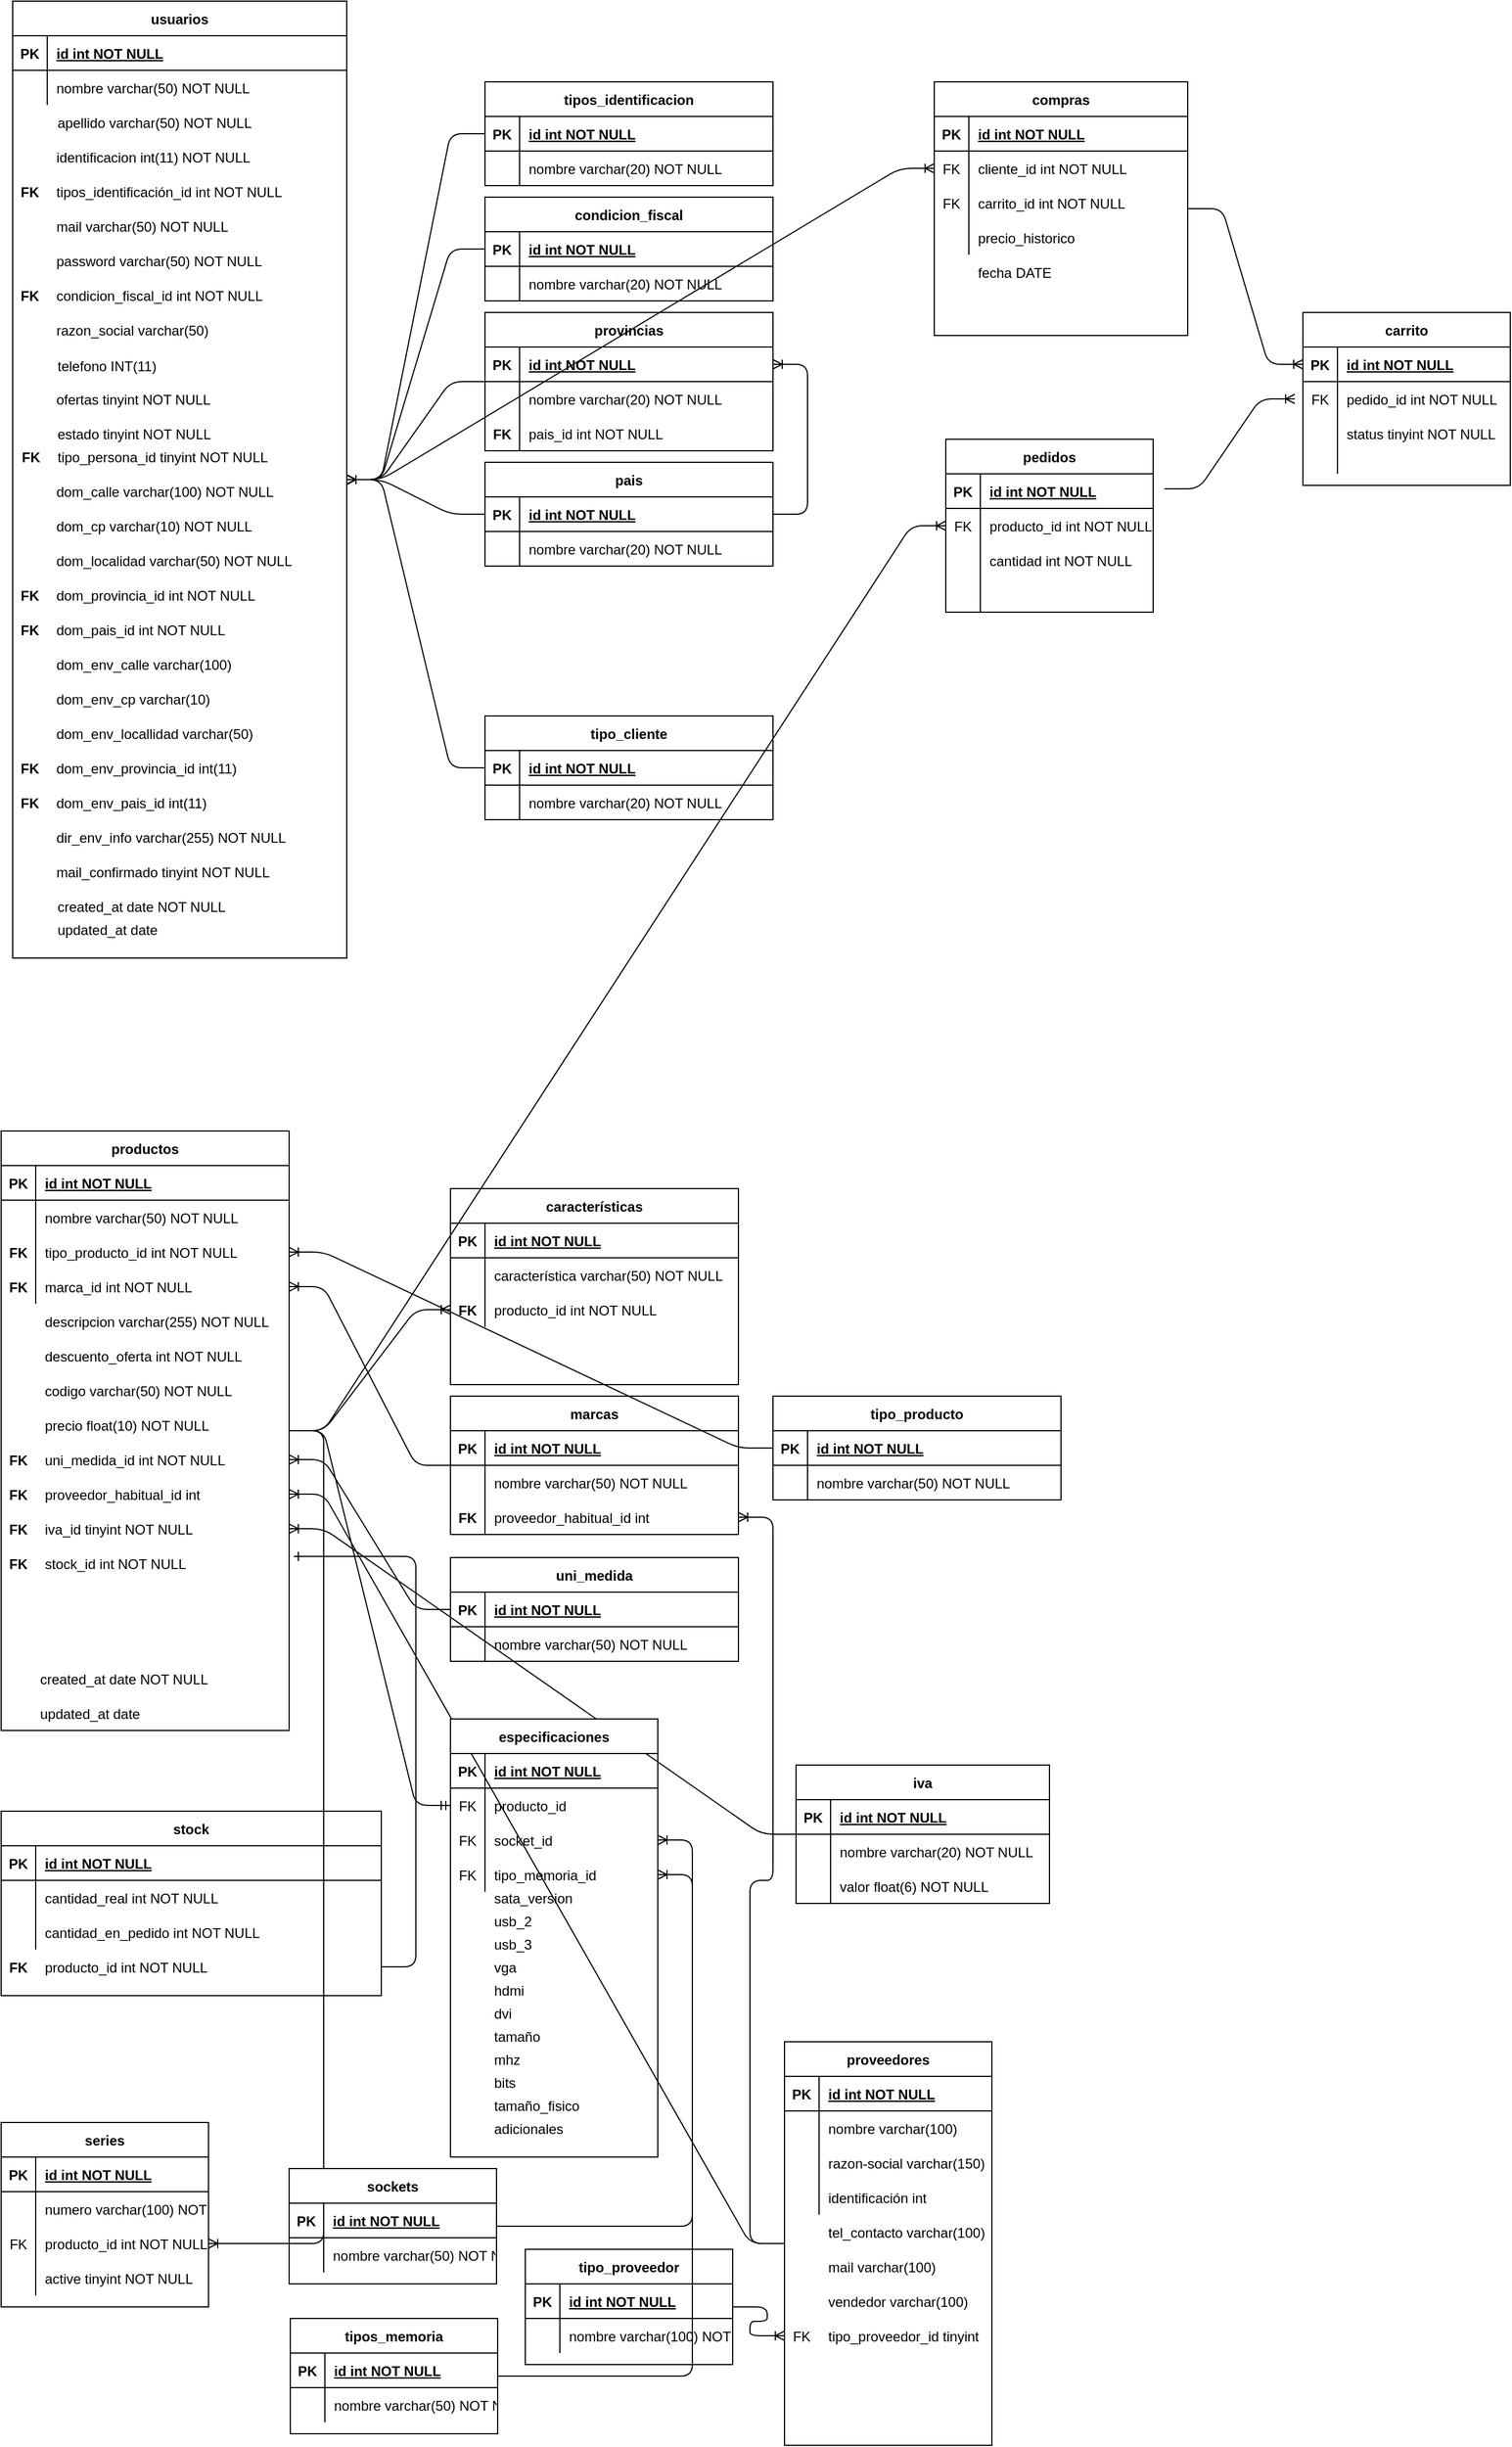 <mxfile>
    <diagram id="R2lEEEUBdFMjLlhIrx00" name="Page-1">
        <mxGraphModel dx="804" dy="355" grid="1" gridSize="10" guides="1" tooltips="1" connect="1" arrows="1" fold="1" page="1" pageScale="1" pageWidth="3300" pageHeight="4681" math="0" shadow="0" extFonts="Permanent Marker^https://fonts.googleapis.com/css?family=Permanent+Marker">
            <root>
                <mxCell id="0"/>
                <mxCell id="1" parent="0"/>
                <mxCell id="C-vyLk0tnHw3VtMMgP7b-2" value="tipos_identificacion" style="shape=table;startSize=30;container=1;collapsible=1;childLayout=tableLayout;fixedRows=1;rowLines=0;fontStyle=1;align=center;resizeLast=1;" parent="1" vertex="1">
                    <mxGeometry x="470" y="90" width="250" height="90" as="geometry"/>
                </mxCell>
                <mxCell id="C-vyLk0tnHw3VtMMgP7b-3" value="" style="shape=partialRectangle;collapsible=0;dropTarget=0;pointerEvents=0;fillColor=none;points=[[0,0.5],[1,0.5]];portConstraint=eastwest;top=0;left=0;right=0;bottom=1;" parent="C-vyLk0tnHw3VtMMgP7b-2" vertex="1">
                    <mxGeometry y="30" width="250" height="30" as="geometry"/>
                </mxCell>
                <mxCell id="C-vyLk0tnHw3VtMMgP7b-4" value="PK" style="shape=partialRectangle;overflow=hidden;connectable=0;fillColor=none;top=0;left=0;bottom=0;right=0;fontStyle=1;" parent="C-vyLk0tnHw3VtMMgP7b-3" vertex="1">
                    <mxGeometry width="30" height="30" as="geometry"/>
                </mxCell>
                <mxCell id="C-vyLk0tnHw3VtMMgP7b-5" value="id int NOT NULL " style="shape=partialRectangle;overflow=hidden;connectable=0;fillColor=none;top=0;left=0;bottom=0;right=0;align=left;spacingLeft=6;fontStyle=5;" parent="C-vyLk0tnHw3VtMMgP7b-3" vertex="1">
                    <mxGeometry x="30" width="220" height="30" as="geometry"/>
                </mxCell>
                <mxCell id="C-vyLk0tnHw3VtMMgP7b-6" value="" style="shape=partialRectangle;collapsible=0;dropTarget=0;pointerEvents=0;fillColor=none;points=[[0,0.5],[1,0.5]];portConstraint=eastwest;top=0;left=0;right=0;bottom=0;" parent="C-vyLk0tnHw3VtMMgP7b-2" vertex="1">
                    <mxGeometry y="60" width="250" height="30" as="geometry"/>
                </mxCell>
                <mxCell id="C-vyLk0tnHw3VtMMgP7b-7" value="" style="shape=partialRectangle;overflow=hidden;connectable=0;fillColor=none;top=0;left=0;bottom=0;right=0;" parent="C-vyLk0tnHw3VtMMgP7b-6" vertex="1">
                    <mxGeometry width="30" height="30" as="geometry"/>
                </mxCell>
                <mxCell id="C-vyLk0tnHw3VtMMgP7b-8" value="nombre varchar(20) NOT NULL" style="shape=partialRectangle;overflow=hidden;connectable=0;fillColor=none;top=0;left=0;bottom=0;right=0;align=left;spacingLeft=6;" parent="C-vyLk0tnHw3VtMMgP7b-6" vertex="1">
                    <mxGeometry x="30" width="220" height="30" as="geometry"/>
                </mxCell>
                <mxCell id="C-vyLk0tnHw3VtMMgP7b-23" value="usuarios" style="shape=table;startSize=30;container=1;collapsible=1;childLayout=tableLayout;fixedRows=1;rowLines=0;fontStyle=1;align=center;resizeLast=1;" parent="1" vertex="1">
                    <mxGeometry x="60" y="20" width="290" height="830" as="geometry">
                        <mxRectangle x="60" y="20" width="80" height="30" as="alternateBounds"/>
                    </mxGeometry>
                </mxCell>
                <mxCell id="C-vyLk0tnHw3VtMMgP7b-24" value="" style="shape=partialRectangle;collapsible=0;dropTarget=0;pointerEvents=0;fillColor=none;points=[[0,0.5],[1,0.5]];portConstraint=eastwest;top=0;left=0;right=0;bottom=1;" parent="C-vyLk0tnHw3VtMMgP7b-23" vertex="1">
                    <mxGeometry y="30" width="290" height="30" as="geometry"/>
                </mxCell>
                <mxCell id="C-vyLk0tnHw3VtMMgP7b-25" value="PK" style="shape=partialRectangle;overflow=hidden;connectable=0;fillColor=none;top=0;left=0;bottom=0;right=0;fontStyle=1;" parent="C-vyLk0tnHw3VtMMgP7b-24" vertex="1">
                    <mxGeometry width="30" height="30" as="geometry"/>
                </mxCell>
                <mxCell id="C-vyLk0tnHw3VtMMgP7b-26" value="id int NOT NULL " style="shape=partialRectangle;overflow=hidden;connectable=0;fillColor=none;top=0;left=0;bottom=0;right=0;align=left;spacingLeft=6;fontStyle=5;" parent="C-vyLk0tnHw3VtMMgP7b-24" vertex="1">
                    <mxGeometry x="30" width="260" height="30" as="geometry"/>
                </mxCell>
                <mxCell id="C-vyLk0tnHw3VtMMgP7b-27" value="" style="shape=partialRectangle;collapsible=0;dropTarget=0;pointerEvents=0;fillColor=none;points=[[0,0.5],[1,0.5]];portConstraint=eastwest;top=0;left=0;right=0;bottom=0;" parent="C-vyLk0tnHw3VtMMgP7b-23" vertex="1">
                    <mxGeometry y="60" width="290" height="30" as="geometry"/>
                </mxCell>
                <mxCell id="C-vyLk0tnHw3VtMMgP7b-28" value="" style="shape=partialRectangle;overflow=hidden;connectable=0;fillColor=none;top=0;left=0;bottom=0;right=0;" parent="C-vyLk0tnHw3VtMMgP7b-27" vertex="1">
                    <mxGeometry width="30" height="30" as="geometry"/>
                </mxCell>
                <mxCell id="C-vyLk0tnHw3VtMMgP7b-29" value="nombre varchar(50) NOT NULL" style="shape=partialRectangle;overflow=hidden;connectable=0;fillColor=none;top=0;left=0;bottom=0;right=0;align=left;spacingLeft=6;" parent="C-vyLk0tnHw3VtMMgP7b-27" vertex="1">
                    <mxGeometry x="30" width="260" height="30" as="geometry"/>
                </mxCell>
                <mxCell id="zU93_1FAxjg5dRsrjDfQ-1" value="apellido varchar(50) NOT NULL" style="shape=partialRectangle;overflow=hidden;connectable=0;fillColor=none;top=0;left=0;bottom=0;right=0;align=left;spacingLeft=6;" parent="1" vertex="1">
                    <mxGeometry x="91" y="110" width="210" height="30" as="geometry"/>
                </mxCell>
                <mxCell id="zU93_1FAxjg5dRsrjDfQ-2" value="dom_calle varchar(100) NOT NULL" style="shape=partialRectangle;overflow=hidden;connectable=0;fillColor=none;top=0;left=0;bottom=0;right=0;align=left;spacingLeft=6;" parent="1" vertex="1">
                    <mxGeometry x="90" y="430" width="210" height="30" as="geometry"/>
                </mxCell>
                <mxCell id="zU93_1FAxjg5dRsrjDfQ-5" value="dom_cp varchar(10) NOT NULL" style="shape=partialRectangle;overflow=hidden;connectable=0;fillColor=none;top=0;left=0;bottom=0;right=0;align=left;spacingLeft=6;" parent="1" vertex="1">
                    <mxGeometry x="90" y="460" width="210" height="30" as="geometry"/>
                </mxCell>
                <mxCell id="zU93_1FAxjg5dRsrjDfQ-6" value="dom_localidad varchar(50) NOT NULL" style="shape=partialRectangle;overflow=hidden;connectable=0;fillColor=none;top=0;left=0;bottom=0;right=0;align=left;spacingLeft=6;" parent="1" vertex="1">
                    <mxGeometry x="90" y="490" width="230" height="30" as="geometry"/>
                </mxCell>
                <mxCell id="zU93_1FAxjg5dRsrjDfQ-7" value="dom_provincia_id int NOT NULL" style="shape=partialRectangle;overflow=hidden;connectable=0;fillColor=none;top=0;left=0;bottom=0;right=0;align=left;spacingLeft=6;" parent="1" vertex="1">
                    <mxGeometry x="90" y="520" width="240" height="30" as="geometry"/>
                </mxCell>
                <mxCell id="zU93_1FAxjg5dRsrjDfQ-8" value="dom_pais_id int NOT NULL" style="shape=partialRectangle;overflow=hidden;connectable=0;fillColor=none;top=0;left=0;bottom=0;right=0;align=left;spacingLeft=6;" parent="1" vertex="1">
                    <mxGeometry x="90" y="550" width="210" height="30" as="geometry"/>
                </mxCell>
                <mxCell id="zU93_1FAxjg5dRsrjDfQ-9" value="FK" style="shape=partialRectangle;overflow=hidden;connectable=0;fillColor=none;top=0;left=0;bottom=0;right=0;fontStyle=1;" parent="1" vertex="1">
                    <mxGeometry x="60" y="520" width="30" height="30" as="geometry"/>
                </mxCell>
                <mxCell id="zU93_1FAxjg5dRsrjDfQ-10" value="FK" style="shape=partialRectangle;overflow=hidden;connectable=0;fillColor=none;top=0;left=0;bottom=0;right=0;fontStyle=1;" parent="1" vertex="1">
                    <mxGeometry x="60" y="550" width="30" height="30" as="geometry"/>
                </mxCell>
                <mxCell id="zU93_1FAxjg5dRsrjDfQ-12" value="dom_env_calle varchar(100)" style="shape=partialRectangle;overflow=hidden;connectable=0;fillColor=none;top=0;left=0;bottom=0;right=0;align=left;spacingLeft=6;" parent="1" vertex="1">
                    <mxGeometry x="90" y="580" width="210" height="30" as="geometry"/>
                </mxCell>
                <mxCell id="zU93_1FAxjg5dRsrjDfQ-15" value="dom_env_cp varchar(10)" style="shape=partialRectangle;overflow=hidden;connectable=0;fillColor=none;top=0;left=0;bottom=0;right=0;align=left;spacingLeft=6;" parent="1" vertex="1">
                    <mxGeometry x="90" y="610" width="210" height="30" as="geometry"/>
                </mxCell>
                <mxCell id="zU93_1FAxjg5dRsrjDfQ-16" value="dom_env_locallidad varchar(50)" style="shape=partialRectangle;overflow=hidden;connectable=0;fillColor=none;top=0;left=0;bottom=0;right=0;align=left;spacingLeft=6;" parent="1" vertex="1">
                    <mxGeometry x="90" y="640" width="230" height="30" as="geometry"/>
                </mxCell>
                <mxCell id="zU93_1FAxjg5dRsrjDfQ-17" value="dom_env_provincia_id int(11)" style="shape=partialRectangle;overflow=hidden;connectable=0;fillColor=none;top=0;left=0;bottom=0;right=0;align=left;spacingLeft=6;" parent="1" vertex="1">
                    <mxGeometry x="90" y="670" width="240" height="30" as="geometry"/>
                </mxCell>
                <mxCell id="zU93_1FAxjg5dRsrjDfQ-18" value="dom_env_pais_id int(11)" style="shape=partialRectangle;overflow=hidden;connectable=0;fillColor=none;top=0;left=0;bottom=0;right=0;align=left;spacingLeft=6;" parent="1" vertex="1">
                    <mxGeometry x="90" y="700" width="210" height="30" as="geometry"/>
                </mxCell>
                <mxCell id="zU93_1FAxjg5dRsrjDfQ-19" value="FK" style="shape=partialRectangle;overflow=hidden;connectable=0;fillColor=none;top=0;left=0;bottom=0;right=0;fontStyle=1;" parent="1" vertex="1">
                    <mxGeometry x="60" y="670" width="30" height="30" as="geometry"/>
                </mxCell>
                <mxCell id="zU93_1FAxjg5dRsrjDfQ-20" value="FK" style="shape=partialRectangle;overflow=hidden;connectable=0;fillColor=none;top=0;left=0;bottom=0;right=0;fontStyle=1;" parent="1" vertex="1">
                    <mxGeometry x="60" y="700" width="30" height="30" as="geometry"/>
                </mxCell>
                <mxCell id="zU93_1FAxjg5dRsrjDfQ-21" value="dir_env_info varchar(255) NOT NULL" style="shape=partialRectangle;overflow=hidden;connectable=0;fillColor=none;top=0;left=0;bottom=0;right=0;align=left;spacingLeft=6;" parent="1" vertex="1">
                    <mxGeometry x="90" y="730" width="220" height="30" as="geometry"/>
                </mxCell>
                <mxCell id="zU93_1FAxjg5dRsrjDfQ-22" value="identificacion int(11) NOT NULL" style="shape=partialRectangle;overflow=hidden;connectable=0;fillColor=none;top=0;left=0;bottom=0;right=0;align=left;spacingLeft=6;" parent="1" vertex="1">
                    <mxGeometry x="90" y="140" width="260" height="30" as="geometry"/>
                </mxCell>
                <mxCell id="zU93_1FAxjg5dRsrjDfQ-30" value="tipos_identificación_id int NOT NULL" style="shape=partialRectangle;overflow=hidden;connectable=0;fillColor=none;top=0;left=0;bottom=0;right=0;align=left;spacingLeft=6;" parent="1" vertex="1">
                    <mxGeometry x="90" y="170" width="260" height="30" as="geometry"/>
                </mxCell>
                <mxCell id="zU93_1FAxjg5dRsrjDfQ-31" value="FK" style="shape=partialRectangle;overflow=hidden;connectable=0;fillColor=none;top=0;left=0;bottom=0;right=0;fontStyle=1;" parent="1" vertex="1">
                    <mxGeometry x="60" y="170" width="30" height="30" as="geometry"/>
                </mxCell>
                <mxCell id="zU93_1FAxjg5dRsrjDfQ-32" value="mail varchar(50) NOT NULL" style="shape=partialRectangle;overflow=hidden;connectable=0;fillColor=none;top=0;left=0;bottom=0;right=0;align=left;spacingLeft=6;" parent="1" vertex="1">
                    <mxGeometry x="90" y="200" width="260" height="30" as="geometry"/>
                </mxCell>
                <mxCell id="zU93_1FAxjg5dRsrjDfQ-33" value="password varchar(50) NOT NULL" style="shape=partialRectangle;overflow=hidden;connectable=0;fillColor=none;top=0;left=0;bottom=0;right=0;align=left;spacingLeft=6;" parent="1" vertex="1">
                    <mxGeometry x="90" y="230" width="260" height="30" as="geometry"/>
                </mxCell>
                <mxCell id="zU93_1FAxjg5dRsrjDfQ-34" value="condicion_fiscal_id int NOT NULL" style="shape=partialRectangle;overflow=hidden;connectable=0;fillColor=none;top=0;left=0;bottom=0;right=0;align=left;spacingLeft=6;" parent="1" vertex="1">
                    <mxGeometry x="90" y="260" width="260" height="30" as="geometry"/>
                </mxCell>
                <mxCell id="zU93_1FAxjg5dRsrjDfQ-35" value="FK" style="shape=partialRectangle;overflow=hidden;connectable=0;fillColor=none;top=0;left=0;bottom=0;right=0;fontStyle=1;" parent="1" vertex="1">
                    <mxGeometry x="60" y="260" width="30" height="30" as="geometry"/>
                </mxCell>
                <mxCell id="zU93_1FAxjg5dRsrjDfQ-37" value="condicion_fiscal" style="shape=table;startSize=30;container=1;collapsible=1;childLayout=tableLayout;fixedRows=1;rowLines=0;fontStyle=1;align=center;resizeLast=1;" parent="1" vertex="1">
                    <mxGeometry x="470" y="190" width="250" height="90" as="geometry"/>
                </mxCell>
                <mxCell id="zU93_1FAxjg5dRsrjDfQ-38" value="" style="shape=partialRectangle;collapsible=0;dropTarget=0;pointerEvents=0;fillColor=none;points=[[0,0.5],[1,0.5]];portConstraint=eastwest;top=0;left=0;right=0;bottom=1;" parent="zU93_1FAxjg5dRsrjDfQ-37" vertex="1">
                    <mxGeometry y="30" width="250" height="30" as="geometry"/>
                </mxCell>
                <mxCell id="zU93_1FAxjg5dRsrjDfQ-39" value="PK" style="shape=partialRectangle;overflow=hidden;connectable=0;fillColor=none;top=0;left=0;bottom=0;right=0;fontStyle=1;" parent="zU93_1FAxjg5dRsrjDfQ-38" vertex="1">
                    <mxGeometry width="30" height="30" as="geometry"/>
                </mxCell>
                <mxCell id="zU93_1FAxjg5dRsrjDfQ-40" value="id int NOT NULL " style="shape=partialRectangle;overflow=hidden;connectable=0;fillColor=none;top=0;left=0;bottom=0;right=0;align=left;spacingLeft=6;fontStyle=5;" parent="zU93_1FAxjg5dRsrjDfQ-38" vertex="1">
                    <mxGeometry x="30" width="220" height="30" as="geometry"/>
                </mxCell>
                <mxCell id="zU93_1FAxjg5dRsrjDfQ-41" value="" style="shape=partialRectangle;collapsible=0;dropTarget=0;pointerEvents=0;fillColor=none;points=[[0,0.5],[1,0.5]];portConstraint=eastwest;top=0;left=0;right=0;bottom=0;" parent="zU93_1FAxjg5dRsrjDfQ-37" vertex="1">
                    <mxGeometry y="60" width="250" height="30" as="geometry"/>
                </mxCell>
                <mxCell id="zU93_1FAxjg5dRsrjDfQ-42" value="" style="shape=partialRectangle;overflow=hidden;connectable=0;fillColor=none;top=0;left=0;bottom=0;right=0;" parent="zU93_1FAxjg5dRsrjDfQ-41" vertex="1">
                    <mxGeometry width="30" height="30" as="geometry"/>
                </mxCell>
                <mxCell id="zU93_1FAxjg5dRsrjDfQ-43" value="nombre varchar(20) NOT NULL" style="shape=partialRectangle;overflow=hidden;connectable=0;fillColor=none;top=0;left=0;bottom=0;right=0;align=left;spacingLeft=6;" parent="zU93_1FAxjg5dRsrjDfQ-41" vertex="1">
                    <mxGeometry x="30" width="220" height="30" as="geometry"/>
                </mxCell>
                <mxCell id="zU93_1FAxjg5dRsrjDfQ-54" value="provincias" style="shape=table;startSize=30;container=1;collapsible=1;childLayout=tableLayout;fixedRows=1;rowLines=0;fontStyle=1;align=center;resizeLast=1;" parent="1" vertex="1">
                    <mxGeometry x="470" y="290" width="250" height="120" as="geometry"/>
                </mxCell>
                <mxCell id="zU93_1FAxjg5dRsrjDfQ-55" value="" style="shape=partialRectangle;collapsible=0;dropTarget=0;pointerEvents=0;fillColor=none;points=[[0,0.5],[1,0.5]];portConstraint=eastwest;top=0;left=0;right=0;bottom=1;" parent="zU93_1FAxjg5dRsrjDfQ-54" vertex="1">
                    <mxGeometry y="30" width="250" height="30" as="geometry"/>
                </mxCell>
                <mxCell id="zU93_1FAxjg5dRsrjDfQ-56" value="PK" style="shape=partialRectangle;overflow=hidden;connectable=0;fillColor=none;top=0;left=0;bottom=0;right=0;fontStyle=1;" parent="zU93_1FAxjg5dRsrjDfQ-55" vertex="1">
                    <mxGeometry width="30" height="30" as="geometry"/>
                </mxCell>
                <mxCell id="zU93_1FAxjg5dRsrjDfQ-57" value="id int NOT NULL " style="shape=partialRectangle;overflow=hidden;connectable=0;fillColor=none;top=0;left=0;bottom=0;right=0;align=left;spacingLeft=6;fontStyle=5;" parent="zU93_1FAxjg5dRsrjDfQ-55" vertex="1">
                    <mxGeometry x="30" width="220" height="30" as="geometry"/>
                </mxCell>
                <mxCell id="zU93_1FAxjg5dRsrjDfQ-58" value="" style="shape=partialRectangle;collapsible=0;dropTarget=0;pointerEvents=0;fillColor=none;points=[[0,0.5],[1,0.5]];portConstraint=eastwest;top=0;left=0;right=0;bottom=0;" parent="zU93_1FAxjg5dRsrjDfQ-54" vertex="1">
                    <mxGeometry y="60" width="250" height="30" as="geometry"/>
                </mxCell>
                <mxCell id="zU93_1FAxjg5dRsrjDfQ-59" value="" style="shape=partialRectangle;overflow=hidden;connectable=0;fillColor=none;top=0;left=0;bottom=0;right=0;" parent="zU93_1FAxjg5dRsrjDfQ-58" vertex="1">
                    <mxGeometry width="30" height="30" as="geometry"/>
                </mxCell>
                <mxCell id="zU93_1FAxjg5dRsrjDfQ-60" value="nombre varchar(20) NOT NULL" style="shape=partialRectangle;overflow=hidden;connectable=0;fillColor=none;top=0;left=0;bottom=0;right=0;align=left;spacingLeft=6;" parent="zU93_1FAxjg5dRsrjDfQ-58" vertex="1">
                    <mxGeometry x="30" width="220" height="30" as="geometry"/>
                </mxCell>
                <mxCell id="zU93_1FAxjg5dRsrjDfQ-61" value="" style="shape=partialRectangle;collapsible=0;dropTarget=0;pointerEvents=0;fillColor=none;points=[[0,0.5],[1,0.5]];portConstraint=eastwest;top=0;left=0;right=0;bottom=0;" parent="zU93_1FAxjg5dRsrjDfQ-54" vertex="1">
                    <mxGeometry y="90" width="250" height="30" as="geometry"/>
                </mxCell>
                <mxCell id="zU93_1FAxjg5dRsrjDfQ-62" value="" style="shape=partialRectangle;overflow=hidden;connectable=0;fillColor=none;top=0;left=0;bottom=0;right=0;" parent="zU93_1FAxjg5dRsrjDfQ-61" vertex="1">
                    <mxGeometry width="30" height="30" as="geometry"/>
                </mxCell>
                <mxCell id="zU93_1FAxjg5dRsrjDfQ-63" value="pais_id int NOT NULL" style="shape=partialRectangle;overflow=hidden;connectable=0;fillColor=none;top=0;left=0;bottom=0;right=0;align=left;spacingLeft=6;" parent="zU93_1FAxjg5dRsrjDfQ-61" vertex="1">
                    <mxGeometry x="30" width="220" height="30" as="geometry"/>
                </mxCell>
                <mxCell id="zU93_1FAxjg5dRsrjDfQ-64" value="pais" style="shape=table;startSize=30;container=1;collapsible=1;childLayout=tableLayout;fixedRows=1;rowLines=0;fontStyle=1;align=center;resizeLast=1;" parent="1" vertex="1">
                    <mxGeometry x="470" y="420" width="250" height="90" as="geometry"/>
                </mxCell>
                <mxCell id="zU93_1FAxjg5dRsrjDfQ-65" value="" style="shape=partialRectangle;collapsible=0;dropTarget=0;pointerEvents=0;fillColor=none;points=[[0,0.5],[1,0.5]];portConstraint=eastwest;top=0;left=0;right=0;bottom=1;" parent="zU93_1FAxjg5dRsrjDfQ-64" vertex="1">
                    <mxGeometry y="30" width="250" height="30" as="geometry"/>
                </mxCell>
                <mxCell id="zU93_1FAxjg5dRsrjDfQ-66" value="PK" style="shape=partialRectangle;overflow=hidden;connectable=0;fillColor=none;top=0;left=0;bottom=0;right=0;fontStyle=1;" parent="zU93_1FAxjg5dRsrjDfQ-65" vertex="1">
                    <mxGeometry width="30" height="30" as="geometry"/>
                </mxCell>
                <mxCell id="zU93_1FAxjg5dRsrjDfQ-67" value="id int NOT NULL " style="shape=partialRectangle;overflow=hidden;connectable=0;fillColor=none;top=0;left=0;bottom=0;right=0;align=left;spacingLeft=6;fontStyle=5;" parent="zU93_1FAxjg5dRsrjDfQ-65" vertex="1">
                    <mxGeometry x="30" width="220" height="30" as="geometry"/>
                </mxCell>
                <mxCell id="zU93_1FAxjg5dRsrjDfQ-68" value="" style="shape=partialRectangle;collapsible=0;dropTarget=0;pointerEvents=0;fillColor=none;points=[[0,0.5],[1,0.5]];portConstraint=eastwest;top=0;left=0;right=0;bottom=0;" parent="zU93_1FAxjg5dRsrjDfQ-64" vertex="1">
                    <mxGeometry y="60" width="250" height="30" as="geometry"/>
                </mxCell>
                <mxCell id="zU93_1FAxjg5dRsrjDfQ-69" value="" style="shape=partialRectangle;overflow=hidden;connectable=0;fillColor=none;top=0;left=0;bottom=0;right=0;" parent="zU93_1FAxjg5dRsrjDfQ-68" vertex="1">
                    <mxGeometry width="30" height="30" as="geometry"/>
                </mxCell>
                <mxCell id="zU93_1FAxjg5dRsrjDfQ-70" value="nombre varchar(20) NOT NULL" style="shape=partialRectangle;overflow=hidden;connectable=0;fillColor=none;top=0;left=0;bottom=0;right=0;align=left;spacingLeft=6;" parent="zU93_1FAxjg5dRsrjDfQ-68" vertex="1">
                    <mxGeometry x="30" width="220" height="30" as="geometry"/>
                </mxCell>
                <mxCell id="zU93_1FAxjg5dRsrjDfQ-75" value="" style="edgeStyle=entityRelationEdgeStyle;fontSize=12;html=1;endArrow=ERoneToMany;" parent="1" source="zU93_1FAxjg5dRsrjDfQ-64" target="zU93_1FAxjg5dRsrjDfQ-55" edge="1">
                    <mxGeometry width="100" height="100" relative="1" as="geometry">
                        <mxPoint x="370" y="690" as="sourcePoint"/>
                        <mxPoint x="470" y="590" as="targetPoint"/>
                    </mxGeometry>
                </mxCell>
                <mxCell id="zU93_1FAxjg5dRsrjDfQ-78" value="razon_social varchar(50)" style="shape=partialRectangle;overflow=hidden;connectable=0;fillColor=none;top=0;left=0;bottom=0;right=0;align=left;spacingLeft=6;" parent="1" vertex="1">
                    <mxGeometry x="90" y="290" width="260" height="30" as="geometry"/>
                </mxCell>
                <mxCell id="zU93_1FAxjg5dRsrjDfQ-79" value="telefono INT(11)" style="shape=partialRectangle;overflow=hidden;connectable=0;fillColor=none;top=0;left=0;bottom=0;right=0;align=left;spacingLeft=6;" parent="1" vertex="1">
                    <mxGeometry x="91" y="321" width="260" height="30" as="geometry"/>
                </mxCell>
                <mxCell id="zU93_1FAxjg5dRsrjDfQ-88" value="estado tinyint NOT NULL" style="shape=partialRectangle;overflow=hidden;connectable=0;fillColor=none;top=0;left=0;bottom=0;right=0;align=left;spacingLeft=6;" parent="1" vertex="1">
                    <mxGeometry x="91" y="380" width="260" height="30" as="geometry"/>
                </mxCell>
                <mxCell id="zU93_1FAxjg5dRsrjDfQ-119" value="ofertas tinyint NOT NULL" style="shape=partialRectangle;overflow=hidden;connectable=0;fillColor=none;top=0;left=0;bottom=0;right=0;align=left;spacingLeft=6;" parent="1" vertex="1">
                    <mxGeometry x="90" y="350" width="220" height="30" as="geometry"/>
                </mxCell>
                <mxCell id="zU93_1FAxjg5dRsrjDfQ-120" value="FK" style="shape=partialRectangle;overflow=hidden;connectable=0;fillColor=none;top=0;left=0;bottom=0;right=0;fontStyle=1;" parent="1" vertex="1">
                    <mxGeometry x="470" y="380" width="30" height="30" as="geometry"/>
                </mxCell>
                <mxCell id="zU93_1FAxjg5dRsrjDfQ-121" value="productos" style="shape=table;startSize=30;container=1;collapsible=1;childLayout=tableLayout;fixedRows=1;rowLines=0;fontStyle=1;align=center;resizeLast=1;" parent="1" vertex="1">
                    <mxGeometry x="50" y="1000" width="250" height="520" as="geometry">
                        <mxRectangle x="50" y="1000" width="80" height="30" as="alternateBounds"/>
                    </mxGeometry>
                </mxCell>
                <mxCell id="zU93_1FAxjg5dRsrjDfQ-122" value="" style="shape=partialRectangle;collapsible=0;dropTarget=0;pointerEvents=0;fillColor=none;top=0;left=0;bottom=1;right=0;points=[[0,0.5],[1,0.5]];portConstraint=eastwest;" parent="zU93_1FAxjg5dRsrjDfQ-121" vertex="1">
                    <mxGeometry y="30" width="250" height="30" as="geometry"/>
                </mxCell>
                <mxCell id="zU93_1FAxjg5dRsrjDfQ-123" value="PK" style="shape=partialRectangle;connectable=0;fillColor=none;top=0;left=0;bottom=0;right=0;fontStyle=1;overflow=hidden;" parent="zU93_1FAxjg5dRsrjDfQ-122" vertex="1">
                    <mxGeometry width="30" height="30" as="geometry"/>
                </mxCell>
                <mxCell id="zU93_1FAxjg5dRsrjDfQ-124" value="id int NOT NULL" style="shape=partialRectangle;connectable=0;fillColor=none;top=0;left=0;bottom=0;right=0;align=left;spacingLeft=6;fontStyle=5;overflow=hidden;" parent="zU93_1FAxjg5dRsrjDfQ-122" vertex="1">
                    <mxGeometry x="30" width="220" height="30" as="geometry"/>
                </mxCell>
                <mxCell id="zU93_1FAxjg5dRsrjDfQ-125" value="" style="shape=partialRectangle;collapsible=0;dropTarget=0;pointerEvents=0;fillColor=none;top=0;left=0;bottom=0;right=0;points=[[0,0.5],[1,0.5]];portConstraint=eastwest;" parent="zU93_1FAxjg5dRsrjDfQ-121" vertex="1">
                    <mxGeometry y="60" width="250" height="30" as="geometry"/>
                </mxCell>
                <mxCell id="zU93_1FAxjg5dRsrjDfQ-126" value="" style="shape=partialRectangle;connectable=0;fillColor=none;top=0;left=0;bottom=0;right=0;editable=1;overflow=hidden;" parent="zU93_1FAxjg5dRsrjDfQ-125" vertex="1">
                    <mxGeometry width="30" height="30" as="geometry"/>
                </mxCell>
                <mxCell id="zU93_1FAxjg5dRsrjDfQ-127" value="nombre varchar(50) NOT NULL" style="shape=partialRectangle;connectable=0;fillColor=none;top=0;left=0;bottom=0;right=0;align=left;spacingLeft=6;overflow=hidden;" parent="zU93_1FAxjg5dRsrjDfQ-125" vertex="1">
                    <mxGeometry x="30" width="220" height="30" as="geometry"/>
                </mxCell>
                <mxCell id="zU93_1FAxjg5dRsrjDfQ-128" value="" style="shape=partialRectangle;collapsible=0;dropTarget=0;pointerEvents=0;fillColor=none;top=0;left=0;bottom=0;right=0;points=[[0,0.5],[1,0.5]];portConstraint=eastwest;" parent="zU93_1FAxjg5dRsrjDfQ-121" vertex="1">
                    <mxGeometry y="90" width="250" height="30" as="geometry"/>
                </mxCell>
                <mxCell id="zU93_1FAxjg5dRsrjDfQ-129" value="FK" style="shape=partialRectangle;connectable=0;fillColor=none;top=0;left=0;bottom=0;right=0;editable=1;overflow=hidden;fontStyle=1" parent="zU93_1FAxjg5dRsrjDfQ-128" vertex="1">
                    <mxGeometry width="30" height="30" as="geometry"/>
                </mxCell>
                <mxCell id="zU93_1FAxjg5dRsrjDfQ-130" value="tipo_producto_id int NOT NULL" style="shape=partialRectangle;connectable=0;fillColor=none;top=0;left=0;bottom=0;right=0;align=left;spacingLeft=6;overflow=hidden;" parent="zU93_1FAxjg5dRsrjDfQ-128" vertex="1">
                    <mxGeometry x="30" width="220" height="30" as="geometry"/>
                </mxCell>
                <mxCell id="zU93_1FAxjg5dRsrjDfQ-131" value="" style="shape=partialRectangle;collapsible=0;dropTarget=0;pointerEvents=0;fillColor=none;top=0;left=0;bottom=0;right=0;points=[[0,0.5],[1,0.5]];portConstraint=eastwest;" parent="zU93_1FAxjg5dRsrjDfQ-121" vertex="1">
                    <mxGeometry y="120" width="250" height="30" as="geometry"/>
                </mxCell>
                <mxCell id="zU93_1FAxjg5dRsrjDfQ-132" value="FK" style="shape=partialRectangle;connectable=0;fillColor=none;top=0;left=0;bottom=0;right=0;editable=1;overflow=hidden;fontStyle=1" parent="zU93_1FAxjg5dRsrjDfQ-131" vertex="1">
                    <mxGeometry width="30" height="30" as="geometry"/>
                </mxCell>
                <mxCell id="zU93_1FAxjg5dRsrjDfQ-133" value="marca_id int NOT NULL" style="shape=partialRectangle;connectable=0;fillColor=none;top=0;left=0;bottom=0;right=0;align=left;spacingLeft=6;overflow=hidden;" parent="zU93_1FAxjg5dRsrjDfQ-131" vertex="1">
                    <mxGeometry x="30" width="220" height="30" as="geometry"/>
                </mxCell>
                <mxCell id="zU93_1FAxjg5dRsrjDfQ-134" value="" style="shape=partialRectangle;collapsible=0;dropTarget=0;pointerEvents=0;fillColor=none;top=0;left=0;bottom=0;right=0;points=[[0,0.5],[1,0.5]];portConstraint=eastwest;" parent="1" vertex="1">
                    <mxGeometry x="50" y="1150" width="250" height="30" as="geometry"/>
                </mxCell>
                <mxCell id="zU93_1FAxjg5dRsrjDfQ-135" value="" style="shape=partialRectangle;connectable=0;fillColor=none;top=0;left=0;bottom=0;right=0;editable=1;overflow=hidden;" parent="zU93_1FAxjg5dRsrjDfQ-134" vertex="1">
                    <mxGeometry width="30" height="30" as="geometry"/>
                </mxCell>
                <mxCell id="zU93_1FAxjg5dRsrjDfQ-136" value="descripcion varchar(255) NOT NULL" style="shape=partialRectangle;connectable=0;fillColor=none;top=0;left=0;bottom=0;right=0;align=left;spacingLeft=6;overflow=hidden;" parent="zU93_1FAxjg5dRsrjDfQ-134" vertex="1">
                    <mxGeometry x="30" width="220" height="30" as="geometry"/>
                </mxCell>
                <mxCell id="zU93_1FAxjg5dRsrjDfQ-139" value="" style="shape=partialRectangle;collapsible=0;dropTarget=0;pointerEvents=0;fillColor=none;top=0;left=0;bottom=0;right=0;points=[[0,0.5],[1,0.5]];portConstraint=eastwest;" parent="1" vertex="1">
                    <mxGeometry x="50" y="1180" width="250" height="30" as="geometry"/>
                </mxCell>
                <mxCell id="zU93_1FAxjg5dRsrjDfQ-141" value="descuento_oferta int NOT NULL" style="shape=partialRectangle;connectable=0;fillColor=none;top=0;left=0;bottom=0;right=0;align=left;spacingLeft=6;overflow=hidden;" parent="zU93_1FAxjg5dRsrjDfQ-139" vertex="1">
                    <mxGeometry x="30" width="220" height="30" as="geometry"/>
                </mxCell>
                <mxCell id="zU93_1FAxjg5dRsrjDfQ-142" value="características" style="shape=table;startSize=30;container=1;collapsible=1;childLayout=tableLayout;fixedRows=1;rowLines=0;fontStyle=1;align=center;resizeLast=1;" parent="1" vertex="1">
                    <mxGeometry x="440" y="1050" width="250" height="170" as="geometry"/>
                </mxCell>
                <mxCell id="zU93_1FAxjg5dRsrjDfQ-143" value="" style="shape=partialRectangle;collapsible=0;dropTarget=0;pointerEvents=0;fillColor=none;points=[[0,0.5],[1,0.5]];portConstraint=eastwest;top=0;left=0;right=0;bottom=1;" parent="zU93_1FAxjg5dRsrjDfQ-142" vertex="1">
                    <mxGeometry y="30" width="250" height="30" as="geometry"/>
                </mxCell>
                <mxCell id="zU93_1FAxjg5dRsrjDfQ-144" value="PK" style="shape=partialRectangle;overflow=hidden;connectable=0;fillColor=none;top=0;left=0;bottom=0;right=0;fontStyle=1;" parent="zU93_1FAxjg5dRsrjDfQ-143" vertex="1">
                    <mxGeometry width="30" height="30" as="geometry"/>
                </mxCell>
                <mxCell id="zU93_1FAxjg5dRsrjDfQ-145" value="id int NOT NULL " style="shape=partialRectangle;overflow=hidden;connectable=0;fillColor=none;top=0;left=0;bottom=0;right=0;align=left;spacingLeft=6;fontStyle=5;" parent="zU93_1FAxjg5dRsrjDfQ-143" vertex="1">
                    <mxGeometry x="30" width="220" height="30" as="geometry"/>
                </mxCell>
                <mxCell id="zU93_1FAxjg5dRsrjDfQ-146" value="" style="shape=partialRectangle;collapsible=0;dropTarget=0;pointerEvents=0;fillColor=none;points=[[0,0.5],[1,0.5]];portConstraint=eastwest;top=0;left=0;right=0;bottom=0;" parent="zU93_1FAxjg5dRsrjDfQ-142" vertex="1">
                    <mxGeometry y="60" width="250" height="30" as="geometry"/>
                </mxCell>
                <mxCell id="zU93_1FAxjg5dRsrjDfQ-147" value="" style="shape=partialRectangle;overflow=hidden;connectable=0;fillColor=none;top=0;left=0;bottom=0;right=0;" parent="zU93_1FAxjg5dRsrjDfQ-146" vertex="1">
                    <mxGeometry width="30" height="30" as="geometry"/>
                </mxCell>
                <mxCell id="zU93_1FAxjg5dRsrjDfQ-148" value="característica varchar(50) NOT NULL" style="shape=partialRectangle;overflow=hidden;connectable=0;fillColor=none;top=0;left=0;bottom=0;right=0;align=left;spacingLeft=6;" parent="zU93_1FAxjg5dRsrjDfQ-146" vertex="1">
                    <mxGeometry x="30" width="220" height="30" as="geometry"/>
                </mxCell>
                <mxCell id="zU93_1FAxjg5dRsrjDfQ-149" value="" style="shape=partialRectangle;collapsible=0;dropTarget=0;pointerEvents=0;fillColor=none;points=[[0,0.5],[1,0.5]];portConstraint=eastwest;top=0;left=0;right=0;bottom=0;" parent="zU93_1FAxjg5dRsrjDfQ-142" vertex="1">
                    <mxGeometry y="90" width="250" height="30" as="geometry"/>
                </mxCell>
                <mxCell id="zU93_1FAxjg5dRsrjDfQ-150" value="FK" style="shape=partialRectangle;overflow=hidden;connectable=0;fillColor=none;top=0;left=0;bottom=0;right=0;fontStyle=1" parent="zU93_1FAxjg5dRsrjDfQ-149" vertex="1">
                    <mxGeometry width="30" height="30" as="geometry"/>
                </mxCell>
                <mxCell id="zU93_1FAxjg5dRsrjDfQ-151" value="producto_id int NOT NULL" style="shape=partialRectangle;overflow=hidden;connectable=0;fillColor=none;top=0;left=0;bottom=0;right=0;align=left;spacingLeft=6;" parent="zU93_1FAxjg5dRsrjDfQ-149" vertex="1">
                    <mxGeometry x="30" width="220" height="30" as="geometry"/>
                </mxCell>
                <mxCell id="zU93_1FAxjg5dRsrjDfQ-152" value="" style="edgeStyle=entityRelationEdgeStyle;fontSize=12;html=1;endArrow=ERoneToMany;entryX=0;entryY=0.5;entryDx=0;entryDy=0;" parent="1" source="zU93_1FAxjg5dRsrjDfQ-121" target="zU93_1FAxjg5dRsrjDfQ-149" edge="1">
                    <mxGeometry width="100" height="100" relative="1" as="geometry">
                        <mxPoint x="430" y="1140" as="sourcePoint"/>
                        <mxPoint x="530" y="1040" as="targetPoint"/>
                    </mxGeometry>
                </mxCell>
                <mxCell id="zU93_1FAxjg5dRsrjDfQ-153" value="marcas" style="shape=table;startSize=30;container=1;collapsible=1;childLayout=tableLayout;fixedRows=1;rowLines=0;fontStyle=1;align=center;resizeLast=1;" parent="1" vertex="1">
                    <mxGeometry x="440" y="1230" width="250" height="120" as="geometry"/>
                </mxCell>
                <mxCell id="zU93_1FAxjg5dRsrjDfQ-154" value="" style="shape=partialRectangle;collapsible=0;dropTarget=0;pointerEvents=0;fillColor=none;points=[[0,0.5],[1,0.5]];portConstraint=eastwest;top=0;left=0;right=0;bottom=1;" parent="zU93_1FAxjg5dRsrjDfQ-153" vertex="1">
                    <mxGeometry y="30" width="250" height="30" as="geometry"/>
                </mxCell>
                <mxCell id="zU93_1FAxjg5dRsrjDfQ-155" value="PK" style="shape=partialRectangle;overflow=hidden;connectable=0;fillColor=none;top=0;left=0;bottom=0;right=0;fontStyle=1;" parent="zU93_1FAxjg5dRsrjDfQ-154" vertex="1">
                    <mxGeometry width="30" height="30" as="geometry"/>
                </mxCell>
                <mxCell id="zU93_1FAxjg5dRsrjDfQ-156" value="id int NOT NULL " style="shape=partialRectangle;overflow=hidden;connectable=0;fillColor=none;top=0;left=0;bottom=0;right=0;align=left;spacingLeft=6;fontStyle=5;" parent="zU93_1FAxjg5dRsrjDfQ-154" vertex="1">
                    <mxGeometry x="30" width="220" height="30" as="geometry"/>
                </mxCell>
                <mxCell id="zU93_1FAxjg5dRsrjDfQ-157" value="" style="shape=partialRectangle;collapsible=0;dropTarget=0;pointerEvents=0;fillColor=none;points=[[0,0.5],[1,0.5]];portConstraint=eastwest;top=0;left=0;right=0;bottom=0;" parent="zU93_1FAxjg5dRsrjDfQ-153" vertex="1">
                    <mxGeometry y="60" width="250" height="30" as="geometry"/>
                </mxCell>
                <mxCell id="zU93_1FAxjg5dRsrjDfQ-158" value="" style="shape=partialRectangle;overflow=hidden;connectable=0;fillColor=none;top=0;left=0;bottom=0;right=0;" parent="zU93_1FAxjg5dRsrjDfQ-157" vertex="1">
                    <mxGeometry width="30" height="30" as="geometry"/>
                </mxCell>
                <mxCell id="zU93_1FAxjg5dRsrjDfQ-159" value="nombre varchar(50) NOT NULL" style="shape=partialRectangle;overflow=hidden;connectable=0;fillColor=none;top=0;left=0;bottom=0;right=0;align=left;spacingLeft=6;" parent="zU93_1FAxjg5dRsrjDfQ-157" vertex="1">
                    <mxGeometry x="30" width="220" height="30" as="geometry"/>
                </mxCell>
                <mxCell id="zU93_1FAxjg5dRsrjDfQ-160" value="" style="shape=partialRectangle;collapsible=0;dropTarget=0;pointerEvents=0;fillColor=none;points=[[0,0.5],[1,0.5]];portConstraint=eastwest;top=0;left=0;right=0;bottom=0;" parent="zU93_1FAxjg5dRsrjDfQ-153" vertex="1">
                    <mxGeometry y="90" width="250" height="30" as="geometry"/>
                </mxCell>
                <mxCell id="zU93_1FAxjg5dRsrjDfQ-161" value="FK" style="shape=partialRectangle;overflow=hidden;connectable=0;fillColor=none;top=0;left=0;bottom=0;right=0;fontStyle=1" parent="zU93_1FAxjg5dRsrjDfQ-160" vertex="1">
                    <mxGeometry width="30" height="30" as="geometry"/>
                </mxCell>
                <mxCell id="zU93_1FAxjg5dRsrjDfQ-162" value="proveedor_habitual_id int " style="shape=partialRectangle;overflow=hidden;connectable=0;fillColor=none;top=0;left=0;bottom=0;right=0;align=left;spacingLeft=6;" parent="zU93_1FAxjg5dRsrjDfQ-160" vertex="1">
                    <mxGeometry x="30" width="220" height="30" as="geometry"/>
                </mxCell>
                <mxCell id="zU93_1FAxjg5dRsrjDfQ-164" value="" style="shape=partialRectangle;collapsible=0;dropTarget=0;pointerEvents=0;fillColor=none;top=0;left=0;bottom=0;right=0;points=[[0,0.5],[1,0.5]];portConstraint=eastwest;" parent="1" vertex="1">
                    <mxGeometry x="50" y="1180" width="250" height="30" as="geometry"/>
                </mxCell>
                <mxCell id="zU93_1FAxjg5dRsrjDfQ-183" value="" style="shape=partialRectangle;collapsible=0;dropTarget=0;pointerEvents=0;fillColor=none;top=0;left=0;bottom=0;right=0;points=[[0,0.5],[1,0.5]];portConstraint=eastwest;" parent="1" vertex="1">
                    <mxGeometry x="50" y="1210" width="250" height="30" as="geometry"/>
                </mxCell>
                <mxCell id="zU93_1FAxjg5dRsrjDfQ-184" value="" style="shape=partialRectangle;connectable=0;fillColor=none;top=0;left=0;bottom=0;right=0;editable=1;overflow=hidden;" parent="zU93_1FAxjg5dRsrjDfQ-183" vertex="1">
                    <mxGeometry width="30" height="30" as="geometry"/>
                </mxCell>
                <mxCell id="zU93_1FAxjg5dRsrjDfQ-185" value="codigo varchar(50) NOT NULL" style="shape=partialRectangle;connectable=0;fillColor=none;top=0;left=0;bottom=0;right=0;align=left;spacingLeft=6;overflow=hidden;" parent="zU93_1FAxjg5dRsrjDfQ-183" vertex="1">
                    <mxGeometry x="30" width="220" height="30" as="geometry"/>
                </mxCell>
                <mxCell id="zU93_1FAxjg5dRsrjDfQ-186" value="stock" style="shape=table;startSize=30;container=1;collapsible=1;childLayout=tableLayout;fixedRows=1;rowLines=0;fontStyle=1;align=center;resizeLast=1;" parent="1" vertex="1">
                    <mxGeometry x="50" y="1590" width="330" height="160" as="geometry"/>
                </mxCell>
                <mxCell id="zU93_1FAxjg5dRsrjDfQ-187" value="" style="shape=partialRectangle;collapsible=0;dropTarget=0;pointerEvents=0;fillColor=none;points=[[0,0.5],[1,0.5]];portConstraint=eastwest;top=0;left=0;right=0;bottom=1;" parent="zU93_1FAxjg5dRsrjDfQ-186" vertex="1">
                    <mxGeometry y="30" width="330" height="30" as="geometry"/>
                </mxCell>
                <mxCell id="zU93_1FAxjg5dRsrjDfQ-188" value="PK" style="shape=partialRectangle;overflow=hidden;connectable=0;fillColor=none;top=0;left=0;bottom=0;right=0;fontStyle=1;" parent="zU93_1FAxjg5dRsrjDfQ-187" vertex="1">
                    <mxGeometry width="30" height="30" as="geometry"/>
                </mxCell>
                <mxCell id="zU93_1FAxjg5dRsrjDfQ-189" value="id int NOT NULL " style="shape=partialRectangle;overflow=hidden;connectable=0;fillColor=none;top=0;left=0;bottom=0;right=0;align=left;spacingLeft=6;fontStyle=5;" parent="zU93_1FAxjg5dRsrjDfQ-187" vertex="1">
                    <mxGeometry x="30" width="300" height="30" as="geometry"/>
                </mxCell>
                <mxCell id="zU93_1FAxjg5dRsrjDfQ-190" value="" style="shape=partialRectangle;collapsible=0;dropTarget=0;pointerEvents=0;fillColor=none;points=[[0,0.5],[1,0.5]];portConstraint=eastwest;top=0;left=0;right=0;bottom=0;" parent="zU93_1FAxjg5dRsrjDfQ-186" vertex="1">
                    <mxGeometry y="60" width="330" height="30" as="geometry"/>
                </mxCell>
                <mxCell id="zU93_1FAxjg5dRsrjDfQ-191" value="" style="shape=partialRectangle;overflow=hidden;connectable=0;fillColor=none;top=0;left=0;bottom=0;right=0;" parent="zU93_1FAxjg5dRsrjDfQ-190" vertex="1">
                    <mxGeometry width="30" height="30" as="geometry"/>
                </mxCell>
                <mxCell id="zU93_1FAxjg5dRsrjDfQ-192" value="cantidad_real int NOT NULL" style="shape=partialRectangle;overflow=hidden;connectable=0;fillColor=none;top=0;left=0;bottom=0;right=0;align=left;spacingLeft=6;" parent="zU93_1FAxjg5dRsrjDfQ-190" vertex="1">
                    <mxGeometry x="30" width="300" height="30" as="geometry"/>
                </mxCell>
                <mxCell id="zU93_1FAxjg5dRsrjDfQ-193" value="" style="shape=partialRectangle;collapsible=0;dropTarget=0;pointerEvents=0;fillColor=none;points=[[0,0.5],[1,0.5]];portConstraint=eastwest;top=0;left=0;right=0;bottom=0;" parent="zU93_1FAxjg5dRsrjDfQ-186" vertex="1">
                    <mxGeometry y="90" width="330" height="30" as="geometry"/>
                </mxCell>
                <mxCell id="zU93_1FAxjg5dRsrjDfQ-194" value="" style="shape=partialRectangle;overflow=hidden;connectable=0;fillColor=none;top=0;left=0;bottom=0;right=0;fontStyle=1" parent="zU93_1FAxjg5dRsrjDfQ-193" vertex="1">
                    <mxGeometry width="30" height="30" as="geometry"/>
                </mxCell>
                <mxCell id="zU93_1FAxjg5dRsrjDfQ-195" value="cantidad_en_pedido int NOT NULL" style="shape=partialRectangle;overflow=hidden;connectable=0;fillColor=none;top=0;left=0;bottom=0;right=0;align=left;spacingLeft=6;" parent="zU93_1FAxjg5dRsrjDfQ-193" vertex="1">
                    <mxGeometry x="30" width="300" height="30" as="geometry"/>
                </mxCell>
                <mxCell id="zU93_1FAxjg5dRsrjDfQ-196" value="" style="shape=partialRectangle;collapsible=0;dropTarget=0;pointerEvents=0;fillColor=none;points=[[0,0.5],[1,0.5]];portConstraint=eastwest;top=0;left=0;right=0;bottom=0;" parent="1" vertex="1">
                    <mxGeometry x="50" y="1710" width="330" height="30" as="geometry"/>
                </mxCell>
                <mxCell id="zU93_1FAxjg5dRsrjDfQ-197" value="FK" style="shape=partialRectangle;overflow=hidden;connectable=0;fillColor=none;top=0;left=0;bottom=0;right=0;fontStyle=1" parent="zU93_1FAxjg5dRsrjDfQ-196" vertex="1">
                    <mxGeometry width="30" height="30" as="geometry"/>
                </mxCell>
                <mxCell id="zU93_1FAxjg5dRsrjDfQ-198" value="producto_id int NOT NULL" style="shape=partialRectangle;overflow=hidden;connectable=0;fillColor=none;top=0;left=0;bottom=0;right=0;align=left;spacingLeft=6;" parent="zU93_1FAxjg5dRsrjDfQ-196" vertex="1">
                    <mxGeometry x="30" width="300" height="30" as="geometry"/>
                </mxCell>
                <mxCell id="zU93_1FAxjg5dRsrjDfQ-200" value="" style="shape=partialRectangle;collapsible=0;dropTarget=0;pointerEvents=0;fillColor=none;top=0;left=0;bottom=0;right=0;points=[[0,0.5],[1,0.5]];portConstraint=eastwest;" parent="1" vertex="1">
                    <mxGeometry x="50" y="1240" width="250" height="30" as="geometry"/>
                </mxCell>
                <mxCell id="zU93_1FAxjg5dRsrjDfQ-201" value="" style="shape=partialRectangle;connectable=0;fillColor=none;top=0;left=0;bottom=0;right=0;editable=1;overflow=hidden;" parent="zU93_1FAxjg5dRsrjDfQ-200" vertex="1">
                    <mxGeometry width="30" height="30" as="geometry"/>
                </mxCell>
                <mxCell id="zU93_1FAxjg5dRsrjDfQ-202" value="precio float(10) NOT NULL" style="shape=partialRectangle;connectable=0;fillColor=none;top=0;left=0;bottom=0;right=0;align=left;spacingLeft=6;overflow=hidden;" parent="zU93_1FAxjg5dRsrjDfQ-200" vertex="1">
                    <mxGeometry x="30" width="220" height="30" as="geometry"/>
                </mxCell>
                <mxCell id="zU93_1FAxjg5dRsrjDfQ-203" value="" style="shape=partialRectangle;collapsible=0;dropTarget=0;pointerEvents=0;fillColor=none;top=0;left=0;bottom=0;right=0;points=[[0,0.5],[1,0.5]];portConstraint=eastwest;" parent="1" vertex="1">
                    <mxGeometry x="50" y="1270" width="250" height="30" as="geometry"/>
                </mxCell>
                <mxCell id="zU93_1FAxjg5dRsrjDfQ-204" value="FK" style="shape=partialRectangle;connectable=0;fillColor=none;top=0;left=0;bottom=0;right=0;editable=1;overflow=hidden;fontStyle=1" parent="zU93_1FAxjg5dRsrjDfQ-203" vertex="1">
                    <mxGeometry width="30" height="30" as="geometry"/>
                </mxCell>
                <mxCell id="zU93_1FAxjg5dRsrjDfQ-205" value="uni_medida_id int NOT NULL" style="shape=partialRectangle;connectable=0;fillColor=none;top=0;left=0;bottom=0;right=0;align=left;spacingLeft=6;overflow=hidden;" parent="zU93_1FAxjg5dRsrjDfQ-203" vertex="1">
                    <mxGeometry x="30" width="220" height="30" as="geometry"/>
                </mxCell>
                <mxCell id="zU93_1FAxjg5dRsrjDfQ-206" value="uni_medida" style="shape=table;startSize=30;container=1;collapsible=1;childLayout=tableLayout;fixedRows=1;rowLines=0;fontStyle=1;align=center;resizeLast=1;" parent="1" vertex="1">
                    <mxGeometry x="440" y="1370" width="250" height="90" as="geometry"/>
                </mxCell>
                <mxCell id="zU93_1FAxjg5dRsrjDfQ-207" value="" style="shape=partialRectangle;collapsible=0;dropTarget=0;pointerEvents=0;fillColor=none;points=[[0,0.5],[1,0.5]];portConstraint=eastwest;top=0;left=0;right=0;bottom=1;" parent="zU93_1FAxjg5dRsrjDfQ-206" vertex="1">
                    <mxGeometry y="30" width="250" height="30" as="geometry"/>
                </mxCell>
                <mxCell id="zU93_1FAxjg5dRsrjDfQ-208" value="PK" style="shape=partialRectangle;overflow=hidden;connectable=0;fillColor=none;top=0;left=0;bottom=0;right=0;fontStyle=1;" parent="zU93_1FAxjg5dRsrjDfQ-207" vertex="1">
                    <mxGeometry width="30" height="30" as="geometry"/>
                </mxCell>
                <mxCell id="zU93_1FAxjg5dRsrjDfQ-209" value="id int NOT NULL " style="shape=partialRectangle;overflow=hidden;connectable=0;fillColor=none;top=0;left=0;bottom=0;right=0;align=left;spacingLeft=6;fontStyle=5;" parent="zU93_1FAxjg5dRsrjDfQ-207" vertex="1">
                    <mxGeometry x="30" width="220" height="30" as="geometry"/>
                </mxCell>
                <mxCell id="zU93_1FAxjg5dRsrjDfQ-210" value="" style="shape=partialRectangle;collapsible=0;dropTarget=0;pointerEvents=0;fillColor=none;points=[[0,0.5],[1,0.5]];portConstraint=eastwest;top=0;left=0;right=0;bottom=0;" parent="zU93_1FAxjg5dRsrjDfQ-206" vertex="1">
                    <mxGeometry y="60" width="250" height="30" as="geometry"/>
                </mxCell>
                <mxCell id="zU93_1FAxjg5dRsrjDfQ-211" value="" style="shape=partialRectangle;overflow=hidden;connectable=0;fillColor=none;top=0;left=0;bottom=0;right=0;" parent="zU93_1FAxjg5dRsrjDfQ-210" vertex="1">
                    <mxGeometry width="30" height="30" as="geometry"/>
                </mxCell>
                <mxCell id="zU93_1FAxjg5dRsrjDfQ-212" value="nombre varchar(50) NOT NULL" style="shape=partialRectangle;overflow=hidden;connectable=0;fillColor=none;top=0;left=0;bottom=0;right=0;align=left;spacingLeft=6;" parent="zU93_1FAxjg5dRsrjDfQ-210" vertex="1">
                    <mxGeometry x="30" width="220" height="30" as="geometry"/>
                </mxCell>
                <mxCell id="zU93_1FAxjg5dRsrjDfQ-217" value="" style="shape=partialRectangle;collapsible=0;dropTarget=0;pointerEvents=0;fillColor=none;top=0;left=0;bottom=0;right=0;points=[[0,0.5],[1,0.5]];portConstraint=eastwest;" parent="1" vertex="1">
                    <mxGeometry x="50" y="1300" width="250" height="30" as="geometry"/>
                </mxCell>
                <mxCell id="zU93_1FAxjg5dRsrjDfQ-218" value="FK" style="shape=partialRectangle;connectable=0;fillColor=none;top=0;left=0;bottom=0;right=0;editable=1;overflow=hidden;fontStyle=1" parent="zU93_1FAxjg5dRsrjDfQ-217" vertex="1">
                    <mxGeometry width="30" height="30" as="geometry"/>
                </mxCell>
                <mxCell id="zU93_1FAxjg5dRsrjDfQ-219" value="proveedor_habitual_id int" style="shape=partialRectangle;connectable=0;fillColor=none;top=0;left=0;bottom=0;right=0;align=left;spacingLeft=6;overflow=hidden;" parent="zU93_1FAxjg5dRsrjDfQ-217" vertex="1">
                    <mxGeometry x="30" width="220" height="30" as="geometry"/>
                </mxCell>
                <mxCell id="zU93_1FAxjg5dRsrjDfQ-220" value="" style="shape=partialRectangle;collapsible=0;dropTarget=0;pointerEvents=0;fillColor=none;top=0;left=0;bottom=0;right=0;points=[[0,0.5],[1,0.5]];portConstraint=eastwest;" parent="1" vertex="1">
                    <mxGeometry x="50" y="1330" width="250" height="30" as="geometry"/>
                </mxCell>
                <mxCell id="zU93_1FAxjg5dRsrjDfQ-221" value="FK" style="shape=partialRectangle;connectable=0;fillColor=none;top=0;left=0;bottom=0;right=0;editable=1;overflow=hidden;fontStyle=1" parent="zU93_1FAxjg5dRsrjDfQ-220" vertex="1">
                    <mxGeometry width="30" height="30" as="geometry"/>
                </mxCell>
                <mxCell id="zU93_1FAxjg5dRsrjDfQ-222" value="iva_id tinyint NOT NULL" style="shape=partialRectangle;connectable=0;fillColor=none;top=0;left=0;bottom=0;right=0;align=left;spacingLeft=6;overflow=hidden;" parent="zU93_1FAxjg5dRsrjDfQ-220" vertex="1">
                    <mxGeometry x="30" width="220" height="30" as="geometry"/>
                </mxCell>
                <mxCell id="zU93_1FAxjg5dRsrjDfQ-231" value="proveedores" style="shape=table;startSize=30;container=1;collapsible=1;childLayout=tableLayout;fixedRows=1;rowLines=0;fontStyle=1;align=center;resizeLast=1;" parent="1" vertex="1">
                    <mxGeometry x="730" y="1790" width="180" height="350" as="geometry"/>
                </mxCell>
                <mxCell id="zU93_1FAxjg5dRsrjDfQ-232" value="" style="shape=partialRectangle;collapsible=0;dropTarget=0;pointerEvents=0;fillColor=none;top=0;left=0;bottom=1;right=0;points=[[0,0.5],[1,0.5]];portConstraint=eastwest;" parent="zU93_1FAxjg5dRsrjDfQ-231" vertex="1">
                    <mxGeometry y="30" width="180" height="30" as="geometry"/>
                </mxCell>
                <mxCell id="zU93_1FAxjg5dRsrjDfQ-233" value="PK" style="shape=partialRectangle;connectable=0;fillColor=none;top=0;left=0;bottom=0;right=0;fontStyle=1;overflow=hidden;" parent="zU93_1FAxjg5dRsrjDfQ-232" vertex="1">
                    <mxGeometry width="30" height="30" as="geometry"/>
                </mxCell>
                <mxCell id="zU93_1FAxjg5dRsrjDfQ-234" value="id int NOT NULL" style="shape=partialRectangle;connectable=0;fillColor=none;top=0;left=0;bottom=0;right=0;align=left;spacingLeft=6;fontStyle=5;overflow=hidden;" parent="zU93_1FAxjg5dRsrjDfQ-232" vertex="1">
                    <mxGeometry x="30" width="150" height="30" as="geometry"/>
                </mxCell>
                <mxCell id="zU93_1FAxjg5dRsrjDfQ-235" value="" style="shape=partialRectangle;collapsible=0;dropTarget=0;pointerEvents=0;fillColor=none;top=0;left=0;bottom=0;right=0;points=[[0,0.5],[1,0.5]];portConstraint=eastwest;" parent="zU93_1FAxjg5dRsrjDfQ-231" vertex="1">
                    <mxGeometry y="60" width="180" height="30" as="geometry"/>
                </mxCell>
                <mxCell id="zU93_1FAxjg5dRsrjDfQ-236" value="" style="shape=partialRectangle;connectable=0;fillColor=none;top=0;left=0;bottom=0;right=0;editable=1;overflow=hidden;" parent="zU93_1FAxjg5dRsrjDfQ-235" vertex="1">
                    <mxGeometry width="30" height="30" as="geometry"/>
                </mxCell>
                <mxCell id="zU93_1FAxjg5dRsrjDfQ-237" value="nombre varchar(100)" style="shape=partialRectangle;connectable=0;fillColor=none;top=0;left=0;bottom=0;right=0;align=left;spacingLeft=6;overflow=hidden;" parent="zU93_1FAxjg5dRsrjDfQ-235" vertex="1">
                    <mxGeometry x="30" width="150" height="30" as="geometry"/>
                </mxCell>
                <mxCell id="zU93_1FAxjg5dRsrjDfQ-238" value="" style="shape=partialRectangle;collapsible=0;dropTarget=0;pointerEvents=0;fillColor=none;top=0;left=0;bottom=0;right=0;points=[[0,0.5],[1,0.5]];portConstraint=eastwest;" parent="zU93_1FAxjg5dRsrjDfQ-231" vertex="1">
                    <mxGeometry y="90" width="180" height="30" as="geometry"/>
                </mxCell>
                <mxCell id="zU93_1FAxjg5dRsrjDfQ-239" value="" style="shape=partialRectangle;connectable=0;fillColor=none;top=0;left=0;bottom=0;right=0;editable=1;overflow=hidden;" parent="zU93_1FAxjg5dRsrjDfQ-238" vertex="1">
                    <mxGeometry width="30" height="30" as="geometry"/>
                </mxCell>
                <mxCell id="zU93_1FAxjg5dRsrjDfQ-240" value="razon-social varchar(150)" style="shape=partialRectangle;connectable=0;fillColor=none;top=0;left=0;bottom=0;right=0;align=left;spacingLeft=6;overflow=hidden;" parent="zU93_1FAxjg5dRsrjDfQ-238" vertex="1">
                    <mxGeometry x="30" width="150" height="30" as="geometry"/>
                </mxCell>
                <mxCell id="zU93_1FAxjg5dRsrjDfQ-241" value="" style="shape=partialRectangle;collapsible=0;dropTarget=0;pointerEvents=0;fillColor=none;top=0;left=0;bottom=0;right=0;points=[[0,0.5],[1,0.5]];portConstraint=eastwest;" parent="zU93_1FAxjg5dRsrjDfQ-231" vertex="1">
                    <mxGeometry y="120" width="180" height="30" as="geometry"/>
                </mxCell>
                <mxCell id="zU93_1FAxjg5dRsrjDfQ-242" value="" style="shape=partialRectangle;connectable=0;fillColor=none;top=0;left=0;bottom=0;right=0;editable=1;overflow=hidden;" parent="zU93_1FAxjg5dRsrjDfQ-241" vertex="1">
                    <mxGeometry width="30" height="30" as="geometry"/>
                </mxCell>
                <mxCell id="zU93_1FAxjg5dRsrjDfQ-243" value="identificación int" style="shape=partialRectangle;connectable=0;fillColor=none;top=0;left=0;bottom=0;right=0;align=left;spacingLeft=6;overflow=hidden;" parent="zU93_1FAxjg5dRsrjDfQ-241" vertex="1">
                    <mxGeometry x="30" width="150" height="30" as="geometry"/>
                </mxCell>
                <mxCell id="zU93_1FAxjg5dRsrjDfQ-244" value="iva" style="shape=table;startSize=30;container=1;collapsible=1;childLayout=tableLayout;fixedRows=1;rowLines=0;fontStyle=1;align=center;resizeLast=1;" parent="1" vertex="1">
                    <mxGeometry x="740" y="1550" width="220" height="120" as="geometry"/>
                </mxCell>
                <mxCell id="zU93_1FAxjg5dRsrjDfQ-245" value="" style="shape=partialRectangle;collapsible=0;dropTarget=0;pointerEvents=0;fillColor=none;top=0;left=0;bottom=1;right=0;points=[[0,0.5],[1,0.5]];portConstraint=eastwest;" parent="zU93_1FAxjg5dRsrjDfQ-244" vertex="1">
                    <mxGeometry y="30" width="220" height="30" as="geometry"/>
                </mxCell>
                <mxCell id="zU93_1FAxjg5dRsrjDfQ-246" value="PK" style="shape=partialRectangle;connectable=0;fillColor=none;top=0;left=0;bottom=0;right=0;fontStyle=1;overflow=hidden;" parent="zU93_1FAxjg5dRsrjDfQ-245" vertex="1">
                    <mxGeometry width="30" height="30" as="geometry"/>
                </mxCell>
                <mxCell id="zU93_1FAxjg5dRsrjDfQ-247" value="id int NOT NULL" style="shape=partialRectangle;connectable=0;fillColor=none;top=0;left=0;bottom=0;right=0;align=left;spacingLeft=6;fontStyle=5;overflow=hidden;" parent="zU93_1FAxjg5dRsrjDfQ-245" vertex="1">
                    <mxGeometry x="30" width="190" height="30" as="geometry"/>
                </mxCell>
                <mxCell id="zU93_1FAxjg5dRsrjDfQ-248" value="" style="shape=partialRectangle;collapsible=0;dropTarget=0;pointerEvents=0;fillColor=none;top=0;left=0;bottom=0;right=0;points=[[0,0.5],[1,0.5]];portConstraint=eastwest;" parent="zU93_1FAxjg5dRsrjDfQ-244" vertex="1">
                    <mxGeometry y="60" width="220" height="30" as="geometry"/>
                </mxCell>
                <mxCell id="zU93_1FAxjg5dRsrjDfQ-249" value="" style="shape=partialRectangle;connectable=0;fillColor=none;top=0;left=0;bottom=0;right=0;editable=1;overflow=hidden;" parent="zU93_1FAxjg5dRsrjDfQ-248" vertex="1">
                    <mxGeometry width="30" height="30" as="geometry"/>
                </mxCell>
                <mxCell id="zU93_1FAxjg5dRsrjDfQ-250" value="nombre varchar(20) NOT NULL" style="shape=partialRectangle;connectable=0;fillColor=none;top=0;left=0;bottom=0;right=0;align=left;spacingLeft=6;overflow=hidden;" parent="zU93_1FAxjg5dRsrjDfQ-248" vertex="1">
                    <mxGeometry x="30" width="190" height="30" as="geometry"/>
                </mxCell>
                <mxCell id="zU93_1FAxjg5dRsrjDfQ-251" value="" style="shape=partialRectangle;collapsible=0;dropTarget=0;pointerEvents=0;fillColor=none;top=0;left=0;bottom=0;right=0;points=[[0,0.5],[1,0.5]];portConstraint=eastwest;" parent="zU93_1FAxjg5dRsrjDfQ-244" vertex="1">
                    <mxGeometry y="90" width="220" height="30" as="geometry"/>
                </mxCell>
                <mxCell id="zU93_1FAxjg5dRsrjDfQ-252" value="" style="shape=partialRectangle;connectable=0;fillColor=none;top=0;left=0;bottom=0;right=0;editable=1;overflow=hidden;" parent="zU93_1FAxjg5dRsrjDfQ-251" vertex="1">
                    <mxGeometry width="30" height="30" as="geometry"/>
                </mxCell>
                <mxCell id="zU93_1FAxjg5dRsrjDfQ-253" value="valor float(6) NOT NULL" style="shape=partialRectangle;connectable=0;fillColor=none;top=0;left=0;bottom=0;right=0;align=left;spacingLeft=6;overflow=hidden;" parent="zU93_1FAxjg5dRsrjDfQ-251" vertex="1">
                    <mxGeometry x="30" width="190" height="30" as="geometry"/>
                </mxCell>
                <mxCell id="zU93_1FAxjg5dRsrjDfQ-258" value="" style="edgeStyle=entityRelationEdgeStyle;fontSize=12;html=1;endArrow=ERone;endFill=1;entryX=1.016;entryY=0.3;entryDx=0;entryDy=0;entryPerimeter=0;" parent="1" source="zU93_1FAxjg5dRsrjDfQ-196" target="6zm2m09ltcHUPxHHWkAq-24" edge="1">
                    <mxGeometry width="100" height="100" relative="1" as="geometry">
                        <mxPoint x="460" y="1540" as="sourcePoint"/>
                        <mxPoint x="560" y="1440" as="targetPoint"/>
                    </mxGeometry>
                </mxCell>
                <mxCell id="zU93_1FAxjg5dRsrjDfQ-259" value="" style="shape=partialRectangle;collapsible=0;dropTarget=0;pointerEvents=0;fillColor=none;points=[[0,0.5],[1,0.5]];portConstraint=eastwest;top=0;left=0;right=0;bottom=0;" parent="1" vertex="1">
                    <mxGeometry x="61" y="400" width="290" height="30" as="geometry"/>
                </mxCell>
                <mxCell id="zU93_1FAxjg5dRsrjDfQ-260" value="FK" style="shape=partialRectangle;overflow=hidden;connectable=0;fillColor=none;top=0;left=0;bottom=0;right=0;fontStyle=1" parent="zU93_1FAxjg5dRsrjDfQ-259" vertex="1">
                    <mxGeometry width="30" height="30" as="geometry"/>
                </mxCell>
                <mxCell id="zU93_1FAxjg5dRsrjDfQ-261" value="tipo_persona_id tinyint NOT NULL" style="shape=partialRectangle;overflow=hidden;connectable=0;fillColor=none;top=0;left=0;bottom=0;right=0;align=left;spacingLeft=6;" parent="zU93_1FAxjg5dRsrjDfQ-259" vertex="1">
                    <mxGeometry x="30" width="260" height="30" as="geometry"/>
                </mxCell>
                <mxCell id="zU93_1FAxjg5dRsrjDfQ-262" value="tipo_cliente" style="shape=table;startSize=30;container=1;collapsible=1;childLayout=tableLayout;fixedRows=1;rowLines=0;fontStyle=1;align=center;resizeLast=1;" parent="1" vertex="1">
                    <mxGeometry x="470" y="640" width="250" height="90" as="geometry"/>
                </mxCell>
                <mxCell id="zU93_1FAxjg5dRsrjDfQ-263" value="" style="shape=partialRectangle;collapsible=0;dropTarget=0;pointerEvents=0;fillColor=none;points=[[0,0.5],[1,0.5]];portConstraint=eastwest;top=0;left=0;right=0;bottom=1;" parent="zU93_1FAxjg5dRsrjDfQ-262" vertex="1">
                    <mxGeometry y="30" width="250" height="30" as="geometry"/>
                </mxCell>
                <mxCell id="zU93_1FAxjg5dRsrjDfQ-264" value="PK" style="shape=partialRectangle;overflow=hidden;connectable=0;fillColor=none;top=0;left=0;bottom=0;right=0;fontStyle=1;" parent="zU93_1FAxjg5dRsrjDfQ-263" vertex="1">
                    <mxGeometry width="30" height="30" as="geometry"/>
                </mxCell>
                <mxCell id="zU93_1FAxjg5dRsrjDfQ-265" value="id int NOT NULL " style="shape=partialRectangle;overflow=hidden;connectable=0;fillColor=none;top=0;left=0;bottom=0;right=0;align=left;spacingLeft=6;fontStyle=5;" parent="zU93_1FAxjg5dRsrjDfQ-263" vertex="1">
                    <mxGeometry x="30" width="220" height="30" as="geometry"/>
                </mxCell>
                <mxCell id="zU93_1FAxjg5dRsrjDfQ-266" value="" style="shape=partialRectangle;collapsible=0;dropTarget=0;pointerEvents=0;fillColor=none;points=[[0,0.5],[1,0.5]];portConstraint=eastwest;top=0;left=0;right=0;bottom=0;" parent="zU93_1FAxjg5dRsrjDfQ-262" vertex="1">
                    <mxGeometry y="60" width="250" height="30" as="geometry"/>
                </mxCell>
                <mxCell id="zU93_1FAxjg5dRsrjDfQ-267" value="" style="shape=partialRectangle;overflow=hidden;connectable=0;fillColor=none;top=0;left=0;bottom=0;right=0;" parent="zU93_1FAxjg5dRsrjDfQ-266" vertex="1">
                    <mxGeometry width="30" height="30" as="geometry"/>
                </mxCell>
                <mxCell id="zU93_1FAxjg5dRsrjDfQ-268" value="nombre varchar(20) NOT NULL" style="shape=partialRectangle;overflow=hidden;connectable=0;fillColor=none;top=0;left=0;bottom=0;right=0;align=left;spacingLeft=6;" parent="zU93_1FAxjg5dRsrjDfQ-266" vertex="1">
                    <mxGeometry x="30" width="220" height="30" as="geometry"/>
                </mxCell>
                <mxCell id="6zm2m09ltcHUPxHHWkAq-1" value="" style="edgeStyle=entityRelationEdgeStyle;fontSize=12;html=1;endArrow=ERoneToMany;" parent="1" source="C-vyLk0tnHw3VtMMgP7b-2" target="C-vyLk0tnHw3VtMMgP7b-23" edge="1">
                    <mxGeometry width="100" height="100" relative="1" as="geometry">
                        <mxPoint x="480" y="20" as="sourcePoint"/>
                        <mxPoint x="410" y="180" as="targetPoint"/>
                    </mxGeometry>
                </mxCell>
                <mxCell id="6zm2m09ltcHUPxHHWkAq-2" value="" style="edgeStyle=entityRelationEdgeStyle;fontSize=12;html=1;endArrow=ERoneToMany;" parent="1" source="zU93_1FAxjg5dRsrjDfQ-37" target="C-vyLk0tnHw3VtMMgP7b-23" edge="1">
                    <mxGeometry width="100" height="100" relative="1" as="geometry">
                        <mxPoint x="430" y="390" as="sourcePoint"/>
                        <mxPoint x="530" y="290" as="targetPoint"/>
                    </mxGeometry>
                </mxCell>
                <mxCell id="6zm2m09ltcHUPxHHWkAq-3" value="" style="edgeStyle=entityRelationEdgeStyle;fontSize=12;html=1;endArrow=ERoneToMany;" parent="1" source="zU93_1FAxjg5dRsrjDfQ-54" target="C-vyLk0tnHw3VtMMgP7b-23" edge="1">
                    <mxGeometry width="100" height="100" relative="1" as="geometry">
                        <mxPoint x="430" y="390" as="sourcePoint"/>
                        <mxPoint x="530" y="290" as="targetPoint"/>
                    </mxGeometry>
                </mxCell>
                <mxCell id="6zm2m09ltcHUPxHHWkAq-4" value="" style="edgeStyle=entityRelationEdgeStyle;fontSize=12;html=1;endArrow=ERoneToMany;" parent="1" source="zU93_1FAxjg5dRsrjDfQ-64" target="C-vyLk0tnHw3VtMMgP7b-23" edge="1">
                    <mxGeometry width="100" height="100" relative="1" as="geometry">
                        <mxPoint x="430" y="390" as="sourcePoint"/>
                        <mxPoint x="530" y="290" as="targetPoint"/>
                    </mxGeometry>
                </mxCell>
                <mxCell id="6zm2m09ltcHUPxHHWkAq-7" value="" style="edgeStyle=entityRelationEdgeStyle;fontSize=12;html=1;endArrow=ERoneToMany;" parent="1" source="zU93_1FAxjg5dRsrjDfQ-262" target="C-vyLk0tnHw3VtMMgP7b-23" edge="1">
                    <mxGeometry width="100" height="100" relative="1" as="geometry">
                        <mxPoint x="430" y="790" as="sourcePoint"/>
                        <mxPoint x="530" y="690" as="targetPoint"/>
                    </mxGeometry>
                </mxCell>
                <mxCell id="6zm2m09ltcHUPxHHWkAq-8" value="" style="edgeStyle=entityRelationEdgeStyle;fontSize=12;html=1;endArrow=ERoneToMany;" parent="1" source="zU93_1FAxjg5dRsrjDfQ-153" target="zU93_1FAxjg5dRsrjDfQ-131" edge="1">
                    <mxGeometry width="100" height="100" relative="1" as="geometry">
                        <mxPoint x="430" y="1310" as="sourcePoint"/>
                        <mxPoint x="530" y="1210" as="targetPoint"/>
                    </mxGeometry>
                </mxCell>
                <mxCell id="6zm2m09ltcHUPxHHWkAq-9" value="" style="edgeStyle=entityRelationEdgeStyle;fontSize=12;html=1;endArrow=ERoneToMany;" parent="1" source="zU93_1FAxjg5dRsrjDfQ-244" target="zU93_1FAxjg5dRsrjDfQ-220" edge="1">
                    <mxGeometry width="100" height="100" relative="1" as="geometry">
                        <mxPoint x="430" y="1450" as="sourcePoint"/>
                        <mxPoint x="530" y="1350" as="targetPoint"/>
                    </mxGeometry>
                </mxCell>
                <mxCell id="6zm2m09ltcHUPxHHWkAq-10" value="" style="edgeStyle=entityRelationEdgeStyle;fontSize=12;html=1;endArrow=ERoneToMany;" parent="1" source="zU93_1FAxjg5dRsrjDfQ-231" target="zU93_1FAxjg5dRsrjDfQ-217" edge="1">
                    <mxGeometry width="100" height="100" relative="1" as="geometry">
                        <mxPoint x="430" y="1540" as="sourcePoint"/>
                        <mxPoint x="530" y="1440" as="targetPoint"/>
                    </mxGeometry>
                </mxCell>
                <mxCell id="6zm2m09ltcHUPxHHWkAq-11" value="" style="edgeStyle=entityRelationEdgeStyle;fontSize=12;html=1;endArrow=ERoneToMany;" parent="1" source="zU93_1FAxjg5dRsrjDfQ-231" target="zU93_1FAxjg5dRsrjDfQ-160" edge="1">
                    <mxGeometry width="100" height="100" relative="1" as="geometry">
                        <mxPoint x="430" y="1700" as="sourcePoint"/>
                        <mxPoint x="530" y="1600" as="targetPoint"/>
                    </mxGeometry>
                </mxCell>
                <mxCell id="6zm2m09ltcHUPxHHWkAq-12" value="" style="edgeStyle=entityRelationEdgeStyle;fontSize=12;html=1;endArrow=ERoneToMany;" parent="1" source="zU93_1FAxjg5dRsrjDfQ-206" target="zU93_1FAxjg5dRsrjDfQ-203" edge="1">
                    <mxGeometry width="100" height="100" relative="1" as="geometry">
                        <mxPoint x="430" y="1580" as="sourcePoint"/>
                        <mxPoint x="530" y="1480" as="targetPoint"/>
                    </mxGeometry>
                </mxCell>
                <mxCell id="6zm2m09ltcHUPxHHWkAq-13" value="" style="shape=partialRectangle;collapsible=0;dropTarget=0;pointerEvents=0;fillColor=none;points=[[0,0.5],[1,0.5]];portConstraint=eastwest;top=0;left=0;right=0;bottom=0;" parent="1" vertex="1">
                    <mxGeometry x="61" y="790" width="290" height="30" as="geometry"/>
                </mxCell>
                <mxCell id="6zm2m09ltcHUPxHHWkAq-15" value="created_at date NOT NULL" style="shape=partialRectangle;overflow=hidden;connectable=0;fillColor=none;top=0;left=0;bottom=0;right=0;align=left;spacingLeft=6;" parent="6zm2m09ltcHUPxHHWkAq-13" vertex="1">
                    <mxGeometry x="30" width="260" height="30" as="geometry"/>
                </mxCell>
                <mxCell id="6zm2m09ltcHUPxHHWkAq-16" value="" style="shape=partialRectangle;collapsible=0;dropTarget=0;pointerEvents=0;fillColor=none;points=[[0,0.5],[1,0.5]];portConstraint=eastwest;top=0;left=0;right=0;bottom=0;" parent="1" vertex="1">
                    <mxGeometry x="61" y="810" width="290" height="30" as="geometry"/>
                </mxCell>
                <mxCell id="6zm2m09ltcHUPxHHWkAq-18" value="updated_at date" style="shape=partialRectangle;overflow=hidden;connectable=0;fillColor=none;top=0;left=0;bottom=0;right=0;align=left;spacingLeft=6;" parent="6zm2m09ltcHUPxHHWkAq-16" vertex="1">
                    <mxGeometry x="30" width="260" height="30" as="geometry"/>
                </mxCell>
                <mxCell id="6zm2m09ltcHUPxHHWkAq-19" value="" style="shape=partialRectangle;collapsible=0;dropTarget=0;pointerEvents=0;fillColor=none;points=[[0,0.5],[1,0.5]];portConstraint=eastwest;top=0;left=0;right=0;bottom=0;" parent="1" vertex="1">
                    <mxGeometry x="50" y="1460" width="250" height="30" as="geometry"/>
                </mxCell>
                <mxCell id="6zm2m09ltcHUPxHHWkAq-20" value="created_at date NOT NULL" style="shape=partialRectangle;overflow=hidden;connectable=0;fillColor=none;top=0;left=0;bottom=0;right=0;align=left;spacingLeft=6;" parent="6zm2m09ltcHUPxHHWkAq-19" vertex="1">
                    <mxGeometry x="25.862" width="224.138" height="30" as="geometry"/>
                </mxCell>
                <mxCell id="6zm2m09ltcHUPxHHWkAq-21" value="" style="shape=partialRectangle;collapsible=0;dropTarget=0;pointerEvents=0;fillColor=none;points=[[0,0.5],[1,0.5]];portConstraint=eastwest;top=0;left=0;right=0;bottom=0;" parent="1" vertex="1">
                    <mxGeometry x="50" y="1490" width="250" height="30" as="geometry"/>
                </mxCell>
                <mxCell id="6zm2m09ltcHUPxHHWkAq-22" value="updated_at date" style="shape=partialRectangle;overflow=hidden;connectable=0;fillColor=none;top=0;left=0;bottom=0;right=0;align=left;spacingLeft=6;" parent="6zm2m09ltcHUPxHHWkAq-21" vertex="1">
                    <mxGeometry x="25.862" width="224.138" height="30" as="geometry"/>
                </mxCell>
                <mxCell id="6zm2m09ltcHUPxHHWkAq-24" value="" style="shape=partialRectangle;collapsible=0;dropTarget=0;pointerEvents=0;fillColor=none;top=0;left=0;bottom=0;right=0;points=[[0,0.5],[1,0.5]];portConstraint=eastwest;" parent="1" vertex="1">
                    <mxGeometry x="50" y="1360" width="250" height="30" as="geometry"/>
                </mxCell>
                <mxCell id="6zm2m09ltcHUPxHHWkAq-25" value="FK" style="shape=partialRectangle;connectable=0;fillColor=none;top=0;left=0;bottom=0;right=0;editable=1;overflow=hidden;fontStyle=1" parent="6zm2m09ltcHUPxHHWkAq-24" vertex="1">
                    <mxGeometry width="30" height="30" as="geometry"/>
                </mxCell>
                <mxCell id="6zm2m09ltcHUPxHHWkAq-26" value="stock_id int NOT NULL" style="shape=partialRectangle;connectable=0;fillColor=none;top=0;left=0;bottom=0;right=0;align=left;spacingLeft=6;overflow=hidden;" parent="6zm2m09ltcHUPxHHWkAq-24" vertex="1">
                    <mxGeometry x="30" width="220" height="30" as="geometry"/>
                </mxCell>
                <mxCell id="6zm2m09ltcHUPxHHWkAq-27" value="series" style="shape=table;startSize=30;container=1;collapsible=1;childLayout=tableLayout;fixedRows=1;rowLines=0;fontStyle=1;align=center;resizeLast=1;" parent="1" vertex="1">
                    <mxGeometry x="50" y="1860" width="180" height="160" as="geometry"/>
                </mxCell>
                <mxCell id="6zm2m09ltcHUPxHHWkAq-28" value="" style="shape=partialRectangle;collapsible=0;dropTarget=0;pointerEvents=0;fillColor=none;top=0;left=0;bottom=1;right=0;points=[[0,0.5],[1,0.5]];portConstraint=eastwest;" parent="6zm2m09ltcHUPxHHWkAq-27" vertex="1">
                    <mxGeometry y="30" width="180" height="30" as="geometry"/>
                </mxCell>
                <mxCell id="6zm2m09ltcHUPxHHWkAq-29" value="PK" style="shape=partialRectangle;connectable=0;fillColor=none;top=0;left=0;bottom=0;right=0;fontStyle=1;overflow=hidden;" parent="6zm2m09ltcHUPxHHWkAq-28" vertex="1">
                    <mxGeometry width="30" height="30" as="geometry"/>
                </mxCell>
                <mxCell id="6zm2m09ltcHUPxHHWkAq-30" value="id int NOT NULL" style="shape=partialRectangle;connectable=0;fillColor=none;top=0;left=0;bottom=0;right=0;align=left;spacingLeft=6;fontStyle=5;overflow=hidden;" parent="6zm2m09ltcHUPxHHWkAq-28" vertex="1">
                    <mxGeometry x="30" width="150" height="30" as="geometry"/>
                </mxCell>
                <mxCell id="6zm2m09ltcHUPxHHWkAq-31" value="" style="shape=partialRectangle;collapsible=0;dropTarget=0;pointerEvents=0;fillColor=none;top=0;left=0;bottom=0;right=0;points=[[0,0.5],[1,0.5]];portConstraint=eastwest;" parent="6zm2m09ltcHUPxHHWkAq-27" vertex="1">
                    <mxGeometry y="60" width="180" height="30" as="geometry"/>
                </mxCell>
                <mxCell id="6zm2m09ltcHUPxHHWkAq-32" value="" style="shape=partialRectangle;connectable=0;fillColor=none;top=0;left=0;bottom=0;right=0;editable=1;overflow=hidden;" parent="6zm2m09ltcHUPxHHWkAq-31" vertex="1">
                    <mxGeometry width="30" height="30" as="geometry"/>
                </mxCell>
                <mxCell id="6zm2m09ltcHUPxHHWkAq-33" value="numero varchar(100) NOT NULL" style="shape=partialRectangle;connectable=0;fillColor=none;top=0;left=0;bottom=0;right=0;align=left;spacingLeft=6;overflow=hidden;" parent="6zm2m09ltcHUPxHHWkAq-31" vertex="1">
                    <mxGeometry x="30" width="150" height="30" as="geometry"/>
                </mxCell>
                <mxCell id="6zm2m09ltcHUPxHHWkAq-34" value="" style="shape=partialRectangle;collapsible=0;dropTarget=0;pointerEvents=0;fillColor=none;top=0;left=0;bottom=0;right=0;points=[[0,0.5],[1,0.5]];portConstraint=eastwest;" parent="6zm2m09ltcHUPxHHWkAq-27" vertex="1">
                    <mxGeometry y="90" width="180" height="30" as="geometry"/>
                </mxCell>
                <mxCell id="6zm2m09ltcHUPxHHWkAq-35" value="FK" style="shape=partialRectangle;connectable=0;fillColor=none;top=0;left=0;bottom=0;right=0;editable=1;overflow=hidden;" parent="6zm2m09ltcHUPxHHWkAq-34" vertex="1">
                    <mxGeometry width="30" height="30" as="geometry"/>
                </mxCell>
                <mxCell id="6zm2m09ltcHUPxHHWkAq-36" value="producto_id int NOT NULL" style="shape=partialRectangle;connectable=0;fillColor=none;top=0;left=0;bottom=0;right=0;align=left;spacingLeft=6;overflow=hidden;" parent="6zm2m09ltcHUPxHHWkAq-34" vertex="1">
                    <mxGeometry x="30" width="150" height="30" as="geometry"/>
                </mxCell>
                <mxCell id="6zm2m09ltcHUPxHHWkAq-37" value="" style="shape=partialRectangle;collapsible=0;dropTarget=0;pointerEvents=0;fillColor=none;top=0;left=0;bottom=0;right=0;points=[[0,0.5],[1,0.5]];portConstraint=eastwest;" parent="6zm2m09ltcHUPxHHWkAq-27" vertex="1">
                    <mxGeometry y="120" width="180" height="30" as="geometry"/>
                </mxCell>
                <mxCell id="6zm2m09ltcHUPxHHWkAq-38" value="" style="shape=partialRectangle;connectable=0;fillColor=none;top=0;left=0;bottom=0;right=0;editable=1;overflow=hidden;" parent="6zm2m09ltcHUPxHHWkAq-37" vertex="1">
                    <mxGeometry width="30" height="30" as="geometry"/>
                </mxCell>
                <mxCell id="6zm2m09ltcHUPxHHWkAq-39" value="active tinyint NOT NULL" style="shape=partialRectangle;connectable=0;fillColor=none;top=0;left=0;bottom=0;right=0;align=left;spacingLeft=6;overflow=hidden;" parent="6zm2m09ltcHUPxHHWkAq-37" vertex="1">
                    <mxGeometry x="30" width="150" height="30" as="geometry"/>
                </mxCell>
                <mxCell id="6zm2m09ltcHUPxHHWkAq-54" value="" style="edgeStyle=entityRelationEdgeStyle;fontSize=12;html=1;endArrow=ERoneToMany;" parent="1" source="zU93_1FAxjg5dRsrjDfQ-121" target="6zm2m09ltcHUPxHHWkAq-34" edge="1">
                    <mxGeometry width="100" height="100" relative="1" as="geometry">
                        <mxPoint x="450" y="1630" as="sourcePoint"/>
                        <mxPoint x="310" y="1965" as="targetPoint"/>
                    </mxGeometry>
                </mxCell>
                <mxCell id="6zm2m09ltcHUPxHHWkAq-68" value="tipo_producto" style="shape=table;startSize=30;container=1;collapsible=1;childLayout=tableLayout;fixedRows=1;rowLines=0;fontStyle=1;align=center;resizeLast=1;" parent="1" vertex="1">
                    <mxGeometry x="720" y="1230" width="250" height="90" as="geometry"/>
                </mxCell>
                <mxCell id="6zm2m09ltcHUPxHHWkAq-69" value="" style="shape=partialRectangle;collapsible=0;dropTarget=0;pointerEvents=0;fillColor=none;points=[[0,0.5],[1,0.5]];portConstraint=eastwest;top=0;left=0;right=0;bottom=1;" parent="6zm2m09ltcHUPxHHWkAq-68" vertex="1">
                    <mxGeometry y="30" width="250" height="30" as="geometry"/>
                </mxCell>
                <mxCell id="6zm2m09ltcHUPxHHWkAq-70" value="PK" style="shape=partialRectangle;overflow=hidden;connectable=0;fillColor=none;top=0;left=0;bottom=0;right=0;fontStyle=1;" parent="6zm2m09ltcHUPxHHWkAq-69" vertex="1">
                    <mxGeometry width="30" height="30" as="geometry"/>
                </mxCell>
                <mxCell id="6zm2m09ltcHUPxHHWkAq-71" value="id int NOT NULL " style="shape=partialRectangle;overflow=hidden;connectable=0;fillColor=none;top=0;left=0;bottom=0;right=0;align=left;spacingLeft=6;fontStyle=5;" parent="6zm2m09ltcHUPxHHWkAq-69" vertex="1">
                    <mxGeometry x="30" width="220" height="30" as="geometry"/>
                </mxCell>
                <mxCell id="6zm2m09ltcHUPxHHWkAq-72" value="" style="shape=partialRectangle;collapsible=0;dropTarget=0;pointerEvents=0;fillColor=none;points=[[0,0.5],[1,0.5]];portConstraint=eastwest;top=0;left=0;right=0;bottom=0;" parent="6zm2m09ltcHUPxHHWkAq-68" vertex="1">
                    <mxGeometry y="60" width="250" height="30" as="geometry"/>
                </mxCell>
                <mxCell id="6zm2m09ltcHUPxHHWkAq-73" value="" style="shape=partialRectangle;overflow=hidden;connectable=0;fillColor=none;top=0;left=0;bottom=0;right=0;" parent="6zm2m09ltcHUPxHHWkAq-72" vertex="1">
                    <mxGeometry width="30" height="30" as="geometry"/>
                </mxCell>
                <mxCell id="6zm2m09ltcHUPxHHWkAq-74" value="nombre varchar(50) NOT NULL" style="shape=partialRectangle;overflow=hidden;connectable=0;fillColor=none;top=0;left=0;bottom=0;right=0;align=left;spacingLeft=6;" parent="6zm2m09ltcHUPxHHWkAq-72" vertex="1">
                    <mxGeometry x="30" width="220" height="30" as="geometry"/>
                </mxCell>
                <mxCell id="6zm2m09ltcHUPxHHWkAq-81" value="" style="edgeStyle=entityRelationEdgeStyle;fontSize=12;html=1;endArrow=ERoneToMany;" parent="1" source="6zm2m09ltcHUPxHHWkAq-68" target="zU93_1FAxjg5dRsrjDfQ-128" edge="1">
                    <mxGeometry width="100" height="100" relative="1" as="geometry">
                        <mxPoint x="450" y="1425" as="sourcePoint"/>
                        <mxPoint x="310" y="1295" as="targetPoint"/>
                    </mxGeometry>
                </mxCell>
                <mxCell id="6zm2m09ltcHUPxHHWkAq-82" value="" style="shape=partialRectangle;collapsible=0;dropTarget=0;pointerEvents=0;fillColor=none;points=[[0,0.5],[1,0.5]];portConstraint=eastwest;top=0;left=0;right=0;bottom=0;" parent="1" vertex="1">
                    <mxGeometry x="60" y="760" width="290" height="30" as="geometry"/>
                </mxCell>
                <mxCell id="6zm2m09ltcHUPxHHWkAq-83" value="mail_confirmado tinyint NOT NULL" style="shape=partialRectangle;overflow=hidden;connectable=0;fillColor=none;top=0;left=0;bottom=0;right=0;align=left;spacingLeft=6;" parent="6zm2m09ltcHUPxHHWkAq-82" vertex="1">
                    <mxGeometry x="30" width="260" height="30" as="geometry"/>
                </mxCell>
                <mxCell id="6zm2m09ltcHUPxHHWkAq-84" value="" style="shape=partialRectangle;collapsible=0;dropTarget=0;pointerEvents=0;fillColor=none;top=0;left=0;bottom=0;right=0;points=[[0,0.5],[1,0.5]];portConstraint=eastwest;" parent="1" vertex="1">
                    <mxGeometry x="730" y="1940" width="180" height="30" as="geometry"/>
                </mxCell>
                <mxCell id="6zm2m09ltcHUPxHHWkAq-85" value="" style="shape=partialRectangle;connectable=0;fillColor=none;top=0;left=0;bottom=0;right=0;editable=1;overflow=hidden;" parent="6zm2m09ltcHUPxHHWkAq-84" vertex="1">
                    <mxGeometry width="30" height="30" as="geometry"/>
                </mxCell>
                <mxCell id="6zm2m09ltcHUPxHHWkAq-86" value="tel_contacto varchar(100)" style="shape=partialRectangle;connectable=0;fillColor=none;top=0;left=0;bottom=0;right=0;align=left;spacingLeft=6;overflow=hidden;" parent="6zm2m09ltcHUPxHHWkAq-84" vertex="1">
                    <mxGeometry x="30" width="150" height="30" as="geometry"/>
                </mxCell>
                <mxCell id="6zm2m09ltcHUPxHHWkAq-87" value="" style="shape=partialRectangle;collapsible=0;dropTarget=0;pointerEvents=0;fillColor=none;top=0;left=0;bottom=0;right=0;points=[[0,0.5],[1,0.5]];portConstraint=eastwest;" parent="1" vertex="1">
                    <mxGeometry x="730" y="1970" width="180" height="30" as="geometry"/>
                </mxCell>
                <mxCell id="6zm2m09ltcHUPxHHWkAq-88" value="" style="shape=partialRectangle;connectable=0;fillColor=none;top=0;left=0;bottom=0;right=0;editable=1;overflow=hidden;" parent="6zm2m09ltcHUPxHHWkAq-87" vertex="1">
                    <mxGeometry width="30" height="30" as="geometry"/>
                </mxCell>
                <mxCell id="6zm2m09ltcHUPxHHWkAq-89" value="mail varchar(100)" style="shape=partialRectangle;connectable=0;fillColor=none;top=0;left=0;bottom=0;right=0;align=left;spacingLeft=6;overflow=hidden;" parent="6zm2m09ltcHUPxHHWkAq-87" vertex="1">
                    <mxGeometry x="30" width="150" height="30" as="geometry"/>
                </mxCell>
                <mxCell id="6zm2m09ltcHUPxHHWkAq-90" value="" style="shape=partialRectangle;collapsible=0;dropTarget=0;pointerEvents=0;fillColor=none;top=0;left=0;bottom=0;right=0;points=[[0,0.5],[1,0.5]];portConstraint=eastwest;" parent="1" vertex="1">
                    <mxGeometry x="730" y="2000" width="180" height="30" as="geometry"/>
                </mxCell>
                <mxCell id="6zm2m09ltcHUPxHHWkAq-91" value="" style="shape=partialRectangle;connectable=0;fillColor=none;top=0;left=0;bottom=0;right=0;editable=1;overflow=hidden;" parent="6zm2m09ltcHUPxHHWkAq-90" vertex="1">
                    <mxGeometry width="30" height="30" as="geometry"/>
                </mxCell>
                <mxCell id="6zm2m09ltcHUPxHHWkAq-92" value="vendedor varchar(100)" style="shape=partialRectangle;connectable=0;fillColor=none;top=0;left=0;bottom=0;right=0;align=left;spacingLeft=6;overflow=hidden;" parent="6zm2m09ltcHUPxHHWkAq-90" vertex="1">
                    <mxGeometry x="30" width="150" height="30" as="geometry"/>
                </mxCell>
                <mxCell id="6zm2m09ltcHUPxHHWkAq-93" value="" style="shape=partialRectangle;collapsible=0;dropTarget=0;pointerEvents=0;fillColor=none;top=0;left=0;bottom=0;right=0;points=[[0,0.5],[1,0.5]];portConstraint=eastwest;" parent="1" vertex="1">
                    <mxGeometry x="730" y="2030" width="180" height="30" as="geometry"/>
                </mxCell>
                <mxCell id="6zm2m09ltcHUPxHHWkAq-94" value="FK" style="shape=partialRectangle;connectable=0;fillColor=none;top=0;left=0;bottom=0;right=0;editable=1;overflow=hidden;" parent="6zm2m09ltcHUPxHHWkAq-93" vertex="1">
                    <mxGeometry width="30" height="30" as="geometry"/>
                </mxCell>
                <mxCell id="6zm2m09ltcHUPxHHWkAq-95" value="tipo_proveedor_id tinyint" style="shape=partialRectangle;connectable=0;fillColor=none;top=0;left=0;bottom=0;right=0;align=left;spacingLeft=6;overflow=hidden;" parent="6zm2m09ltcHUPxHHWkAq-93" vertex="1">
                    <mxGeometry x="30" width="150" height="30" as="geometry"/>
                </mxCell>
                <mxCell id="6zm2m09ltcHUPxHHWkAq-100" value="tipo_proveedor" style="shape=table;startSize=30;container=1;collapsible=1;childLayout=tableLayout;fixedRows=1;rowLines=0;fontStyle=1;align=center;resizeLast=1;" parent="1" vertex="1">
                    <mxGeometry x="505" y="1970" width="180" height="100" as="geometry"/>
                </mxCell>
                <mxCell id="6zm2m09ltcHUPxHHWkAq-101" value="" style="shape=partialRectangle;collapsible=0;dropTarget=0;pointerEvents=0;fillColor=none;top=0;left=0;bottom=1;right=0;points=[[0,0.5],[1,0.5]];portConstraint=eastwest;" parent="6zm2m09ltcHUPxHHWkAq-100" vertex="1">
                    <mxGeometry y="30" width="180" height="30" as="geometry"/>
                </mxCell>
                <mxCell id="6zm2m09ltcHUPxHHWkAq-102" value="PK" style="shape=partialRectangle;connectable=0;fillColor=none;top=0;left=0;bottom=0;right=0;fontStyle=1;overflow=hidden;" parent="6zm2m09ltcHUPxHHWkAq-101" vertex="1">
                    <mxGeometry width="30" height="30" as="geometry"/>
                </mxCell>
                <mxCell id="6zm2m09ltcHUPxHHWkAq-103" value="id int NOT NULL" style="shape=partialRectangle;connectable=0;fillColor=none;top=0;left=0;bottom=0;right=0;align=left;spacingLeft=6;fontStyle=5;overflow=hidden;" parent="6zm2m09ltcHUPxHHWkAq-101" vertex="1">
                    <mxGeometry x="30" width="150" height="30" as="geometry"/>
                </mxCell>
                <mxCell id="6zm2m09ltcHUPxHHWkAq-104" value="" style="shape=partialRectangle;collapsible=0;dropTarget=0;pointerEvents=0;fillColor=none;top=0;left=0;bottom=0;right=0;points=[[0,0.5],[1,0.5]];portConstraint=eastwest;" parent="6zm2m09ltcHUPxHHWkAq-100" vertex="1">
                    <mxGeometry y="60" width="180" height="30" as="geometry"/>
                </mxCell>
                <mxCell id="6zm2m09ltcHUPxHHWkAq-105" value="" style="shape=partialRectangle;connectable=0;fillColor=none;top=0;left=0;bottom=0;right=0;editable=1;overflow=hidden;" parent="6zm2m09ltcHUPxHHWkAq-104" vertex="1">
                    <mxGeometry width="30" height="30" as="geometry"/>
                </mxCell>
                <mxCell id="6zm2m09ltcHUPxHHWkAq-106" value="nombre varchar(100) NOT NULL" style="shape=partialRectangle;connectable=0;fillColor=none;top=0;left=0;bottom=0;right=0;align=left;spacingLeft=6;overflow=hidden;" parent="6zm2m09ltcHUPxHHWkAq-104" vertex="1">
                    <mxGeometry x="30" width="150" height="30" as="geometry"/>
                </mxCell>
                <mxCell id="6zm2m09ltcHUPxHHWkAq-113" value="" style="edgeStyle=entityRelationEdgeStyle;fontSize=12;html=1;endArrow=ERoneToMany;entryX=0;entryY=0.5;entryDx=0;entryDy=0;" parent="1" source="6zm2m09ltcHUPxHHWkAq-100" target="6zm2m09ltcHUPxHHWkAq-93" edge="1">
                    <mxGeometry width="100" height="100" relative="1" as="geometry">
                        <mxPoint x="460" y="1940" as="sourcePoint"/>
                        <mxPoint x="560" y="1840" as="targetPoint"/>
                    </mxGeometry>
                </mxCell>
                <mxCell id="6zm2m09ltcHUPxHHWkAq-127" value="especificaciones" style="shape=table;startSize=30;container=1;collapsible=1;childLayout=tableLayout;fixedRows=1;rowLines=0;fontStyle=1;align=center;resizeLast=1;" parent="1" vertex="1">
                    <mxGeometry x="440" y="1510" width="180" height="380" as="geometry"/>
                </mxCell>
                <mxCell id="6zm2m09ltcHUPxHHWkAq-128" value="" style="shape=partialRectangle;collapsible=0;dropTarget=0;pointerEvents=0;fillColor=none;top=0;left=0;bottom=1;right=0;points=[[0,0.5],[1,0.5]];portConstraint=eastwest;" parent="6zm2m09ltcHUPxHHWkAq-127" vertex="1">
                    <mxGeometry y="30" width="180" height="30" as="geometry"/>
                </mxCell>
                <mxCell id="6zm2m09ltcHUPxHHWkAq-129" value="PK" style="shape=partialRectangle;connectable=0;fillColor=none;top=0;left=0;bottom=0;right=0;fontStyle=1;overflow=hidden;" parent="6zm2m09ltcHUPxHHWkAq-128" vertex="1">
                    <mxGeometry width="30" height="30" as="geometry"/>
                </mxCell>
                <mxCell id="6zm2m09ltcHUPxHHWkAq-130" value="id int NOT NULL" style="shape=partialRectangle;connectable=0;fillColor=none;top=0;left=0;bottom=0;right=0;align=left;spacingLeft=6;fontStyle=5;overflow=hidden;" parent="6zm2m09ltcHUPxHHWkAq-128" vertex="1">
                    <mxGeometry x="30" width="150" height="30" as="geometry"/>
                </mxCell>
                <mxCell id="6zm2m09ltcHUPxHHWkAq-131" value="" style="shape=partialRectangle;collapsible=0;dropTarget=0;pointerEvents=0;fillColor=none;top=0;left=0;bottom=0;right=0;points=[[0,0.5],[1,0.5]];portConstraint=eastwest;" parent="6zm2m09ltcHUPxHHWkAq-127" vertex="1">
                    <mxGeometry y="60" width="180" height="30" as="geometry"/>
                </mxCell>
                <mxCell id="6zm2m09ltcHUPxHHWkAq-132" value="FK" style="shape=partialRectangle;connectable=0;fillColor=none;top=0;left=0;bottom=0;right=0;editable=1;overflow=hidden;" parent="6zm2m09ltcHUPxHHWkAq-131" vertex="1">
                    <mxGeometry width="30" height="30" as="geometry"/>
                </mxCell>
                <mxCell id="6zm2m09ltcHUPxHHWkAq-133" value="producto_id" style="shape=partialRectangle;connectable=0;fillColor=none;top=0;left=0;bottom=0;right=0;align=left;spacingLeft=6;overflow=hidden;" parent="6zm2m09ltcHUPxHHWkAq-131" vertex="1">
                    <mxGeometry x="30" width="150" height="30" as="geometry"/>
                </mxCell>
                <mxCell id="6zm2m09ltcHUPxHHWkAq-134" value="" style="shape=partialRectangle;collapsible=0;dropTarget=0;pointerEvents=0;fillColor=none;top=0;left=0;bottom=0;right=0;points=[[0,0.5],[1,0.5]];portConstraint=eastwest;" parent="6zm2m09ltcHUPxHHWkAq-127" vertex="1">
                    <mxGeometry y="90" width="180" height="30" as="geometry"/>
                </mxCell>
                <mxCell id="6zm2m09ltcHUPxHHWkAq-135" value="FK" style="shape=partialRectangle;connectable=0;fillColor=none;top=0;left=0;bottom=0;right=0;editable=1;overflow=hidden;" parent="6zm2m09ltcHUPxHHWkAq-134" vertex="1">
                    <mxGeometry width="30" height="30" as="geometry"/>
                </mxCell>
                <mxCell id="6zm2m09ltcHUPxHHWkAq-136" value="socket_id" style="shape=partialRectangle;connectable=0;fillColor=none;top=0;left=0;bottom=0;right=0;align=left;spacingLeft=6;overflow=hidden;" parent="6zm2m09ltcHUPxHHWkAq-134" vertex="1">
                    <mxGeometry x="30" width="150" height="30" as="geometry"/>
                </mxCell>
                <mxCell id="6zm2m09ltcHUPxHHWkAq-137" value="" style="shape=partialRectangle;collapsible=0;dropTarget=0;pointerEvents=0;fillColor=none;top=0;left=0;bottom=0;right=0;points=[[0,0.5],[1,0.5]];portConstraint=eastwest;" parent="6zm2m09ltcHUPxHHWkAq-127" vertex="1">
                    <mxGeometry y="120" width="180" height="30" as="geometry"/>
                </mxCell>
                <mxCell id="6zm2m09ltcHUPxHHWkAq-138" value="FK" style="shape=partialRectangle;connectable=0;fillColor=none;top=0;left=0;bottom=0;right=0;editable=1;overflow=hidden;" parent="6zm2m09ltcHUPxHHWkAq-137" vertex="1">
                    <mxGeometry width="30" height="30" as="geometry"/>
                </mxCell>
                <mxCell id="6zm2m09ltcHUPxHHWkAq-139" value="tipo_memoria_id" style="shape=partialRectangle;connectable=0;fillColor=none;top=0;left=0;bottom=0;right=0;align=left;spacingLeft=6;overflow=hidden;" parent="6zm2m09ltcHUPxHHWkAq-137" vertex="1">
                    <mxGeometry x="30" width="150" height="30" as="geometry"/>
                </mxCell>
                <mxCell id="6zm2m09ltcHUPxHHWkAq-141" value="" style="shape=partialRectangle;collapsible=0;dropTarget=0;pointerEvents=0;fillColor=none;top=0;left=0;bottom=0;right=0;points=[[0,0.5],[1,0.5]];portConstraint=eastwest;" parent="1" vertex="1">
                    <mxGeometry x="440" y="1650" width="180" height="30" as="geometry"/>
                </mxCell>
                <mxCell id="6zm2m09ltcHUPxHHWkAq-142" value="" style="shape=partialRectangle;connectable=0;fillColor=none;top=0;left=0;bottom=0;right=0;editable=1;overflow=hidden;" parent="6zm2m09ltcHUPxHHWkAq-141" vertex="1">
                    <mxGeometry width="30" height="30" as="geometry"/>
                </mxCell>
                <mxCell id="6zm2m09ltcHUPxHHWkAq-143" value="sata_version" style="shape=partialRectangle;connectable=0;fillColor=none;top=0;left=0;bottom=0;right=0;align=left;spacingLeft=6;overflow=hidden;" parent="6zm2m09ltcHUPxHHWkAq-141" vertex="1">
                    <mxGeometry x="30" width="150" height="30" as="geometry"/>
                </mxCell>
                <mxCell id="6zm2m09ltcHUPxHHWkAq-144" value="" style="shape=partialRectangle;collapsible=0;dropTarget=0;pointerEvents=0;fillColor=none;top=0;left=0;bottom=0;right=0;points=[[0,0.5],[1,0.5]];portConstraint=eastwest;" parent="1" vertex="1">
                    <mxGeometry x="440" y="1670" width="180" height="30" as="geometry"/>
                </mxCell>
                <mxCell id="6zm2m09ltcHUPxHHWkAq-145" value="" style="shape=partialRectangle;connectable=0;fillColor=none;top=0;left=0;bottom=0;right=0;editable=1;overflow=hidden;" parent="6zm2m09ltcHUPxHHWkAq-144" vertex="1">
                    <mxGeometry width="30" height="30" as="geometry"/>
                </mxCell>
                <mxCell id="6zm2m09ltcHUPxHHWkAq-146" value="usb_2" style="shape=partialRectangle;connectable=0;fillColor=none;top=0;left=0;bottom=0;right=0;align=left;spacingLeft=6;overflow=hidden;" parent="6zm2m09ltcHUPxHHWkAq-144" vertex="1">
                    <mxGeometry x="30" width="150" height="30" as="geometry"/>
                </mxCell>
                <mxCell id="6zm2m09ltcHUPxHHWkAq-147" value="" style="shape=partialRectangle;collapsible=0;dropTarget=0;pointerEvents=0;fillColor=none;top=0;left=0;bottom=0;right=0;points=[[0,0.5],[1,0.5]];portConstraint=eastwest;" parent="1" vertex="1">
                    <mxGeometry x="440" y="1690" width="180" height="30" as="geometry"/>
                </mxCell>
                <mxCell id="6zm2m09ltcHUPxHHWkAq-148" value="" style="shape=partialRectangle;connectable=0;fillColor=none;top=0;left=0;bottom=0;right=0;editable=1;overflow=hidden;" parent="6zm2m09ltcHUPxHHWkAq-147" vertex="1">
                    <mxGeometry width="30" height="30" as="geometry"/>
                </mxCell>
                <mxCell id="6zm2m09ltcHUPxHHWkAq-149" value="usb_3" style="shape=partialRectangle;connectable=0;fillColor=none;top=0;left=0;bottom=0;right=0;align=left;spacingLeft=6;overflow=hidden;" parent="6zm2m09ltcHUPxHHWkAq-147" vertex="1">
                    <mxGeometry x="30" width="150" height="30" as="geometry"/>
                </mxCell>
                <mxCell id="6zm2m09ltcHUPxHHWkAq-150" value="" style="shape=partialRectangle;collapsible=0;dropTarget=0;pointerEvents=0;fillColor=none;top=0;left=0;bottom=0;right=0;points=[[0,0.5],[1,0.5]];portConstraint=eastwest;" parent="1" vertex="1">
                    <mxGeometry x="440" y="1750" width="180" height="30" as="geometry"/>
                </mxCell>
                <mxCell id="6zm2m09ltcHUPxHHWkAq-151" value="" style="shape=partialRectangle;connectable=0;fillColor=none;top=0;left=0;bottom=0;right=0;editable=1;overflow=hidden;" parent="6zm2m09ltcHUPxHHWkAq-150" vertex="1">
                    <mxGeometry width="30" height="30" as="geometry"/>
                </mxCell>
                <mxCell id="6zm2m09ltcHUPxHHWkAq-152" value="dvi" style="shape=partialRectangle;connectable=0;fillColor=none;top=0;left=0;bottom=0;right=0;align=left;spacingLeft=6;overflow=hidden;" parent="6zm2m09ltcHUPxHHWkAq-150" vertex="1">
                    <mxGeometry x="30" width="150" height="30" as="geometry"/>
                </mxCell>
                <mxCell id="6zm2m09ltcHUPxHHWkAq-153" value="" style="shape=partialRectangle;collapsible=0;dropTarget=0;pointerEvents=0;fillColor=none;top=0;left=0;bottom=0;right=0;points=[[0,0.5],[1,0.5]];portConstraint=eastwest;" parent="1" vertex="1">
                    <mxGeometry x="440" y="1770" width="180" height="30" as="geometry"/>
                </mxCell>
                <mxCell id="6zm2m09ltcHUPxHHWkAq-154" value="" style="shape=partialRectangle;connectable=0;fillColor=none;top=0;left=0;bottom=0;right=0;editable=1;overflow=hidden;" parent="6zm2m09ltcHUPxHHWkAq-153" vertex="1">
                    <mxGeometry width="30" height="30" as="geometry"/>
                </mxCell>
                <mxCell id="6zm2m09ltcHUPxHHWkAq-155" value="tamaño" style="shape=partialRectangle;connectable=0;fillColor=none;top=0;left=0;bottom=0;right=0;align=left;spacingLeft=6;overflow=hidden;" parent="6zm2m09ltcHUPxHHWkAq-153" vertex="1">
                    <mxGeometry x="30" width="150" height="30" as="geometry"/>
                </mxCell>
                <mxCell id="6zm2m09ltcHUPxHHWkAq-156" value="" style="shape=partialRectangle;collapsible=0;dropTarget=0;pointerEvents=0;fillColor=none;top=0;left=0;bottom=0;right=0;points=[[0,0.5],[1,0.5]];portConstraint=eastwest;" parent="1" vertex="1">
                    <mxGeometry x="440" y="1730" width="180" height="30" as="geometry"/>
                </mxCell>
                <mxCell id="6zm2m09ltcHUPxHHWkAq-157" value="" style="shape=partialRectangle;connectable=0;fillColor=none;top=0;left=0;bottom=0;right=0;editable=1;overflow=hidden;" parent="6zm2m09ltcHUPxHHWkAq-156" vertex="1">
                    <mxGeometry width="30" height="30" as="geometry"/>
                </mxCell>
                <mxCell id="6zm2m09ltcHUPxHHWkAq-158" value="hdmi" style="shape=partialRectangle;connectable=0;fillColor=none;top=0;left=0;bottom=0;right=0;align=left;spacingLeft=6;overflow=hidden;" parent="6zm2m09ltcHUPxHHWkAq-156" vertex="1">
                    <mxGeometry x="30" width="150" height="30" as="geometry"/>
                </mxCell>
                <mxCell id="6zm2m09ltcHUPxHHWkAq-159" value="" style="shape=partialRectangle;collapsible=0;dropTarget=0;pointerEvents=0;fillColor=none;top=0;left=0;bottom=0;right=0;points=[[0,0.5],[1,0.5]];portConstraint=eastwest;" parent="1" vertex="1">
                    <mxGeometry x="440" y="1710" width="180" height="30" as="geometry"/>
                </mxCell>
                <mxCell id="6zm2m09ltcHUPxHHWkAq-160" value="" style="shape=partialRectangle;connectable=0;fillColor=none;top=0;left=0;bottom=0;right=0;editable=1;overflow=hidden;" parent="6zm2m09ltcHUPxHHWkAq-159" vertex="1">
                    <mxGeometry width="30" height="30" as="geometry"/>
                </mxCell>
                <mxCell id="6zm2m09ltcHUPxHHWkAq-161" value="vga" style="shape=partialRectangle;connectable=0;fillColor=none;top=0;left=0;bottom=0;right=0;align=left;spacingLeft=6;overflow=hidden;" parent="6zm2m09ltcHUPxHHWkAq-159" vertex="1">
                    <mxGeometry x="30" width="150" height="30" as="geometry"/>
                </mxCell>
                <mxCell id="6zm2m09ltcHUPxHHWkAq-162" value="" style="shape=partialRectangle;collapsible=0;dropTarget=0;pointerEvents=0;fillColor=none;top=0;left=0;bottom=0;right=0;points=[[0,0.5],[1,0.5]];portConstraint=eastwest;" parent="1" vertex="1">
                    <mxGeometry x="440" y="1790" width="180" height="30" as="geometry"/>
                </mxCell>
                <mxCell id="6zm2m09ltcHUPxHHWkAq-163" value="" style="shape=partialRectangle;connectable=0;fillColor=none;top=0;left=0;bottom=0;right=0;editable=1;overflow=hidden;" parent="6zm2m09ltcHUPxHHWkAq-162" vertex="1">
                    <mxGeometry width="30" height="30" as="geometry"/>
                </mxCell>
                <mxCell id="6zm2m09ltcHUPxHHWkAq-164" value="mhz" style="shape=partialRectangle;connectable=0;fillColor=none;top=0;left=0;bottom=0;right=0;align=left;spacingLeft=6;overflow=hidden;" parent="6zm2m09ltcHUPxHHWkAq-162" vertex="1">
                    <mxGeometry x="30" width="150" height="30" as="geometry"/>
                </mxCell>
                <mxCell id="6zm2m09ltcHUPxHHWkAq-165" value="" style="shape=partialRectangle;collapsible=0;dropTarget=0;pointerEvents=0;fillColor=none;top=0;left=0;bottom=0;right=0;points=[[0,0.5],[1,0.5]];portConstraint=eastwest;" parent="1" vertex="1">
                    <mxGeometry x="440" y="1810" width="180" height="30" as="geometry"/>
                </mxCell>
                <mxCell id="6zm2m09ltcHUPxHHWkAq-166" value="" style="shape=partialRectangle;connectable=0;fillColor=none;top=0;left=0;bottom=0;right=0;editable=1;overflow=hidden;" parent="6zm2m09ltcHUPxHHWkAq-165" vertex="1">
                    <mxGeometry width="30" height="30" as="geometry"/>
                </mxCell>
                <mxCell id="6zm2m09ltcHUPxHHWkAq-167" value="bits" style="shape=partialRectangle;connectable=0;fillColor=none;top=0;left=0;bottom=0;right=0;align=left;spacingLeft=6;overflow=hidden;" parent="6zm2m09ltcHUPxHHWkAq-165" vertex="1">
                    <mxGeometry x="30" width="150" height="30" as="geometry"/>
                </mxCell>
                <mxCell id="6zm2m09ltcHUPxHHWkAq-168" value="" style="shape=partialRectangle;collapsible=0;dropTarget=0;pointerEvents=0;fillColor=none;top=0;left=0;bottom=0;right=0;points=[[0,0.5],[1,0.5]];portConstraint=eastwest;" parent="1" vertex="1">
                    <mxGeometry x="440" y="1830" width="180" height="30" as="geometry"/>
                </mxCell>
                <mxCell id="6zm2m09ltcHUPxHHWkAq-169" value="" style="shape=partialRectangle;connectable=0;fillColor=none;top=0;left=0;bottom=0;right=0;editable=1;overflow=hidden;" parent="6zm2m09ltcHUPxHHWkAq-168" vertex="1">
                    <mxGeometry width="30" height="30" as="geometry"/>
                </mxCell>
                <mxCell id="6zm2m09ltcHUPxHHWkAq-170" value="tamaño_fisico" style="shape=partialRectangle;connectable=0;fillColor=none;top=0;left=0;bottom=0;right=0;align=left;spacingLeft=6;overflow=hidden;" parent="6zm2m09ltcHUPxHHWkAq-168" vertex="1">
                    <mxGeometry x="30" width="150" height="30" as="geometry"/>
                </mxCell>
                <mxCell id="6zm2m09ltcHUPxHHWkAq-171" value="" style="edgeStyle=entityRelationEdgeStyle;fontSize=12;html=1;endArrow=ERmandOne;" parent="1" source="zU93_1FAxjg5dRsrjDfQ-121" target="6zm2m09ltcHUPxHHWkAq-131" edge="1">
                    <mxGeometry width="100" height="100" relative="1" as="geometry">
                        <mxPoint x="460" y="1410" as="sourcePoint"/>
                        <mxPoint x="560" y="1310" as="targetPoint"/>
                    </mxGeometry>
                </mxCell>
                <mxCell id="6zm2m09ltcHUPxHHWkAq-172" value="" style="shape=partialRectangle;collapsible=0;dropTarget=0;pointerEvents=0;fillColor=none;top=0;left=0;bottom=0;right=0;points=[[0,0.5],[1,0.5]];portConstraint=eastwest;" parent="1" vertex="1">
                    <mxGeometry x="440" y="1850" width="180" height="30" as="geometry"/>
                </mxCell>
                <mxCell id="6zm2m09ltcHUPxHHWkAq-173" value="" style="shape=partialRectangle;connectable=0;fillColor=none;top=0;left=0;bottom=0;right=0;editable=1;overflow=hidden;" parent="6zm2m09ltcHUPxHHWkAq-172" vertex="1">
                    <mxGeometry width="30" height="30" as="geometry"/>
                </mxCell>
                <mxCell id="6zm2m09ltcHUPxHHWkAq-174" value="adicionales" style="shape=partialRectangle;connectable=0;fillColor=none;top=0;left=0;bottom=0;right=0;align=left;spacingLeft=6;overflow=hidden;" parent="6zm2m09ltcHUPxHHWkAq-172" vertex="1">
                    <mxGeometry x="30" width="150" height="30" as="geometry"/>
                </mxCell>
                <mxCell id="6zm2m09ltcHUPxHHWkAq-175" value="tipos_memoria" style="shape=table;startSize=30;container=1;collapsible=1;childLayout=tableLayout;fixedRows=1;rowLines=0;fontStyle=1;align=center;resizeLast=1;" parent="1" vertex="1">
                    <mxGeometry x="301" y="2030" width="180" height="100" as="geometry"/>
                </mxCell>
                <mxCell id="6zm2m09ltcHUPxHHWkAq-176" value="" style="shape=partialRectangle;collapsible=0;dropTarget=0;pointerEvents=0;fillColor=none;top=0;left=0;bottom=1;right=0;points=[[0,0.5],[1,0.5]];portConstraint=eastwest;" parent="6zm2m09ltcHUPxHHWkAq-175" vertex="1">
                    <mxGeometry y="30" width="180" height="30" as="geometry"/>
                </mxCell>
                <mxCell id="6zm2m09ltcHUPxHHWkAq-177" value="PK" style="shape=partialRectangle;connectable=0;fillColor=none;top=0;left=0;bottom=0;right=0;fontStyle=1;overflow=hidden;" parent="6zm2m09ltcHUPxHHWkAq-176" vertex="1">
                    <mxGeometry width="30" height="30" as="geometry"/>
                </mxCell>
                <mxCell id="6zm2m09ltcHUPxHHWkAq-178" value="id int NOT NULL" style="shape=partialRectangle;connectable=0;fillColor=none;top=0;left=0;bottom=0;right=0;align=left;spacingLeft=6;fontStyle=5;overflow=hidden;" parent="6zm2m09ltcHUPxHHWkAq-176" vertex="1">
                    <mxGeometry x="30" width="150" height="30" as="geometry"/>
                </mxCell>
                <mxCell id="6zm2m09ltcHUPxHHWkAq-179" value="" style="shape=partialRectangle;collapsible=0;dropTarget=0;pointerEvents=0;fillColor=none;top=0;left=0;bottom=0;right=0;points=[[0,0.5],[1,0.5]];portConstraint=eastwest;" parent="6zm2m09ltcHUPxHHWkAq-175" vertex="1">
                    <mxGeometry y="60" width="180" height="30" as="geometry"/>
                </mxCell>
                <mxCell id="6zm2m09ltcHUPxHHWkAq-180" value="" style="shape=partialRectangle;connectable=0;fillColor=none;top=0;left=0;bottom=0;right=0;editable=1;overflow=hidden;" parent="6zm2m09ltcHUPxHHWkAq-179" vertex="1">
                    <mxGeometry width="30" height="30" as="geometry"/>
                </mxCell>
                <mxCell id="6zm2m09ltcHUPxHHWkAq-181" value="nombre varchar(50) NOT NULL" style="shape=partialRectangle;connectable=0;fillColor=none;top=0;left=0;bottom=0;right=0;align=left;spacingLeft=6;overflow=hidden;" parent="6zm2m09ltcHUPxHHWkAq-179" vertex="1">
                    <mxGeometry x="30" width="150" height="30" as="geometry"/>
                </mxCell>
                <mxCell id="6zm2m09ltcHUPxHHWkAq-182" value="sockets" style="shape=table;startSize=30;container=1;collapsible=1;childLayout=tableLayout;fixedRows=1;rowLines=0;fontStyle=1;align=center;resizeLast=1;" parent="1" vertex="1">
                    <mxGeometry x="300" y="1900" width="180" height="100" as="geometry"/>
                </mxCell>
                <mxCell id="6zm2m09ltcHUPxHHWkAq-183" value="" style="shape=partialRectangle;collapsible=0;dropTarget=0;pointerEvents=0;fillColor=none;top=0;left=0;bottom=1;right=0;points=[[0,0.5],[1,0.5]];portConstraint=eastwest;" parent="6zm2m09ltcHUPxHHWkAq-182" vertex="1">
                    <mxGeometry y="30" width="180" height="30" as="geometry"/>
                </mxCell>
                <mxCell id="6zm2m09ltcHUPxHHWkAq-184" value="PK" style="shape=partialRectangle;connectable=0;fillColor=none;top=0;left=0;bottom=0;right=0;fontStyle=1;overflow=hidden;" parent="6zm2m09ltcHUPxHHWkAq-183" vertex="1">
                    <mxGeometry width="30" height="30" as="geometry"/>
                </mxCell>
                <mxCell id="6zm2m09ltcHUPxHHWkAq-185" value="id int NOT NULL" style="shape=partialRectangle;connectable=0;fillColor=none;top=0;left=0;bottom=0;right=0;align=left;spacingLeft=6;fontStyle=5;overflow=hidden;" parent="6zm2m09ltcHUPxHHWkAq-183" vertex="1">
                    <mxGeometry x="30" width="150" height="30" as="geometry"/>
                </mxCell>
                <mxCell id="6zm2m09ltcHUPxHHWkAq-186" value="" style="shape=partialRectangle;collapsible=0;dropTarget=0;pointerEvents=0;fillColor=none;top=0;left=0;bottom=0;right=0;points=[[0,0.5],[1,0.5]];portConstraint=eastwest;" parent="6zm2m09ltcHUPxHHWkAq-182" vertex="1">
                    <mxGeometry y="60" width="180" height="30" as="geometry"/>
                </mxCell>
                <mxCell id="6zm2m09ltcHUPxHHWkAq-187" value="" style="shape=partialRectangle;connectable=0;fillColor=none;top=0;left=0;bottom=0;right=0;editable=1;overflow=hidden;" parent="6zm2m09ltcHUPxHHWkAq-186" vertex="1">
                    <mxGeometry width="30" height="30" as="geometry"/>
                </mxCell>
                <mxCell id="6zm2m09ltcHUPxHHWkAq-188" value="nombre varchar(50) NOT NULL" style="shape=partialRectangle;connectable=0;fillColor=none;top=0;left=0;bottom=0;right=0;align=left;spacingLeft=6;overflow=hidden;" parent="6zm2m09ltcHUPxHHWkAq-186" vertex="1">
                    <mxGeometry x="30" width="150" height="30" as="geometry"/>
                </mxCell>
                <mxCell id="6zm2m09ltcHUPxHHWkAq-190" value="" style="edgeStyle=entityRelationEdgeStyle;fontSize=12;html=1;endArrow=ERoneToMany;" parent="1" source="6zm2m09ltcHUPxHHWkAq-182" target="6zm2m09ltcHUPxHHWkAq-134" edge="1">
                    <mxGeometry width="100" height="100" relative="1" as="geometry">
                        <mxPoint x="460" y="1880" as="sourcePoint"/>
                        <mxPoint x="560" y="1780" as="targetPoint"/>
                    </mxGeometry>
                </mxCell>
                <mxCell id="6zm2m09ltcHUPxHHWkAq-191" value="" style="edgeStyle=entityRelationEdgeStyle;fontSize=12;html=1;endArrow=ERoneToMany;" parent="1" source="6zm2m09ltcHUPxHHWkAq-175" target="6zm2m09ltcHUPxHHWkAq-137" edge="1">
                    <mxGeometry width="100" height="100" relative="1" as="geometry">
                        <mxPoint x="460" y="1880" as="sourcePoint"/>
                        <mxPoint x="560" y="1780" as="targetPoint"/>
                    </mxGeometry>
                </mxCell>
                <mxCell id="6zm2m09ltcHUPxHHWkAq-192" value="compras" style="shape=table;startSize=30;container=1;collapsible=1;childLayout=tableLayout;fixedRows=1;rowLines=0;fontStyle=1;align=center;resizeLast=1;" parent="1" vertex="1">
                    <mxGeometry x="860" y="90" width="220" height="220" as="geometry"/>
                </mxCell>
                <mxCell id="6zm2m09ltcHUPxHHWkAq-193" value="" style="shape=partialRectangle;collapsible=0;dropTarget=0;pointerEvents=0;fillColor=none;top=0;left=0;bottom=1;right=0;points=[[0,0.5],[1,0.5]];portConstraint=eastwest;" parent="6zm2m09ltcHUPxHHWkAq-192" vertex="1">
                    <mxGeometry y="30" width="220" height="30" as="geometry"/>
                </mxCell>
                <mxCell id="6zm2m09ltcHUPxHHWkAq-194" value="PK" style="shape=partialRectangle;connectable=0;fillColor=none;top=0;left=0;bottom=0;right=0;fontStyle=1;overflow=hidden;" parent="6zm2m09ltcHUPxHHWkAq-193" vertex="1">
                    <mxGeometry width="30" height="30" as="geometry"/>
                </mxCell>
                <mxCell id="6zm2m09ltcHUPxHHWkAq-195" value="id int NOT NULL" style="shape=partialRectangle;connectable=0;fillColor=none;top=0;left=0;bottom=0;right=0;align=left;spacingLeft=6;fontStyle=5;overflow=hidden;" parent="6zm2m09ltcHUPxHHWkAq-193" vertex="1">
                    <mxGeometry x="30" width="190" height="30" as="geometry"/>
                </mxCell>
                <mxCell id="6zm2m09ltcHUPxHHWkAq-196" value="" style="shape=partialRectangle;collapsible=0;dropTarget=0;pointerEvents=0;fillColor=none;top=0;left=0;bottom=0;right=0;points=[[0,0.5],[1,0.5]];portConstraint=eastwest;" parent="6zm2m09ltcHUPxHHWkAq-192" vertex="1">
                    <mxGeometry y="60" width="220" height="30" as="geometry"/>
                </mxCell>
                <mxCell id="6zm2m09ltcHUPxHHWkAq-197" value="FK" style="shape=partialRectangle;connectable=0;fillColor=none;top=0;left=0;bottom=0;right=0;editable=1;overflow=hidden;" parent="6zm2m09ltcHUPxHHWkAq-196" vertex="1">
                    <mxGeometry width="30" height="30" as="geometry"/>
                </mxCell>
                <mxCell id="6zm2m09ltcHUPxHHWkAq-198" value="cliente_id int NOT NULL" style="shape=partialRectangle;connectable=0;fillColor=none;top=0;left=0;bottom=0;right=0;align=left;spacingLeft=6;overflow=hidden;" parent="6zm2m09ltcHUPxHHWkAq-196" vertex="1">
                    <mxGeometry x="30" width="190" height="30" as="geometry"/>
                </mxCell>
                <mxCell id="6zm2m09ltcHUPxHHWkAq-199" value="" style="shape=partialRectangle;collapsible=0;dropTarget=0;pointerEvents=0;fillColor=none;top=0;left=0;bottom=0;right=0;points=[[0,0.5],[1,0.5]];portConstraint=eastwest;" parent="6zm2m09ltcHUPxHHWkAq-192" vertex="1">
                    <mxGeometry y="90" width="220" height="30" as="geometry"/>
                </mxCell>
                <mxCell id="6zm2m09ltcHUPxHHWkAq-200" value="FK" style="shape=partialRectangle;connectable=0;fillColor=none;top=0;left=0;bottom=0;right=0;editable=1;overflow=hidden;" parent="6zm2m09ltcHUPxHHWkAq-199" vertex="1">
                    <mxGeometry width="30" height="30" as="geometry"/>
                </mxCell>
                <mxCell id="6zm2m09ltcHUPxHHWkAq-201" value="carrito_id int NOT NULL" style="shape=partialRectangle;connectable=0;fillColor=none;top=0;left=0;bottom=0;right=0;align=left;spacingLeft=6;overflow=hidden;" parent="6zm2m09ltcHUPxHHWkAq-199" vertex="1">
                    <mxGeometry x="30" width="190" height="30" as="geometry"/>
                </mxCell>
                <mxCell id="6zm2m09ltcHUPxHHWkAq-202" value="" style="shape=partialRectangle;collapsible=0;dropTarget=0;pointerEvents=0;fillColor=none;top=0;left=0;bottom=0;right=0;points=[[0,0.5],[1,0.5]];portConstraint=eastwest;" parent="6zm2m09ltcHUPxHHWkAq-192" vertex="1">
                    <mxGeometry y="120" width="220" height="30" as="geometry"/>
                </mxCell>
                <mxCell id="6zm2m09ltcHUPxHHWkAq-203" value="" style="shape=partialRectangle;connectable=0;fillColor=none;top=0;left=0;bottom=0;right=0;editable=1;overflow=hidden;" parent="6zm2m09ltcHUPxHHWkAq-202" vertex="1">
                    <mxGeometry width="30" height="30" as="geometry"/>
                </mxCell>
                <mxCell id="6zm2m09ltcHUPxHHWkAq-204" value="precio_historico" style="shape=partialRectangle;connectable=0;fillColor=none;top=0;left=0;bottom=0;right=0;align=left;spacingLeft=6;overflow=hidden;" parent="6zm2m09ltcHUPxHHWkAq-202" vertex="1">
                    <mxGeometry x="30" width="190" height="30" as="geometry"/>
                </mxCell>
                <mxCell id="6zm2m09ltcHUPxHHWkAq-219" value="" style="edgeStyle=entityRelationEdgeStyle;fontSize=12;html=1;endArrow=ERoneToMany;" parent="1" source="C-vyLk0tnHw3VtMMgP7b-23" target="6zm2m09ltcHUPxHHWkAq-196" edge="1">
                    <mxGeometry width="100" height="100" relative="1" as="geometry">
                        <mxPoint x="760" y="380" as="sourcePoint"/>
                        <mxPoint x="860" y="280" as="targetPoint"/>
                    </mxGeometry>
                </mxCell>
                <mxCell id="6zm2m09ltcHUPxHHWkAq-220" value="pedidos" style="shape=table;startSize=30;container=1;collapsible=1;childLayout=tableLayout;fixedRows=1;rowLines=0;fontStyle=1;align=center;resizeLast=1;" parent="1" vertex="1">
                    <mxGeometry x="870" y="400" width="180" height="150" as="geometry"/>
                </mxCell>
                <mxCell id="6zm2m09ltcHUPxHHWkAq-221" value="" style="shape=partialRectangle;collapsible=0;dropTarget=0;pointerEvents=0;fillColor=none;top=0;left=0;bottom=1;right=0;points=[[0,0.5],[1,0.5]];portConstraint=eastwest;" parent="6zm2m09ltcHUPxHHWkAq-220" vertex="1">
                    <mxGeometry y="30" width="180" height="30" as="geometry"/>
                </mxCell>
                <mxCell id="6zm2m09ltcHUPxHHWkAq-222" value="PK" style="shape=partialRectangle;connectable=0;fillColor=none;top=0;left=0;bottom=0;right=0;fontStyle=1;overflow=hidden;" parent="6zm2m09ltcHUPxHHWkAq-221" vertex="1">
                    <mxGeometry width="30" height="30" as="geometry"/>
                </mxCell>
                <mxCell id="6zm2m09ltcHUPxHHWkAq-223" value="id int NOT NULL" style="shape=partialRectangle;connectable=0;fillColor=none;top=0;left=0;bottom=0;right=0;align=left;spacingLeft=6;fontStyle=5;overflow=hidden;" parent="6zm2m09ltcHUPxHHWkAq-221" vertex="1">
                    <mxGeometry x="30" width="150" height="30" as="geometry"/>
                </mxCell>
                <mxCell id="6zm2m09ltcHUPxHHWkAq-224" value="" style="shape=partialRectangle;collapsible=0;dropTarget=0;pointerEvents=0;fillColor=none;top=0;left=0;bottom=0;right=0;points=[[0,0.5],[1,0.5]];portConstraint=eastwest;" parent="6zm2m09ltcHUPxHHWkAq-220" vertex="1">
                    <mxGeometry y="60" width="180" height="30" as="geometry"/>
                </mxCell>
                <mxCell id="6zm2m09ltcHUPxHHWkAq-225" value="FK" style="shape=partialRectangle;connectable=0;fillColor=none;top=0;left=0;bottom=0;right=0;editable=1;overflow=hidden;" parent="6zm2m09ltcHUPxHHWkAq-224" vertex="1">
                    <mxGeometry width="30" height="30" as="geometry"/>
                </mxCell>
                <mxCell id="6zm2m09ltcHUPxHHWkAq-226" value="producto_id int NOT NULL" style="shape=partialRectangle;connectable=0;fillColor=none;top=0;left=0;bottom=0;right=0;align=left;spacingLeft=6;overflow=hidden;" parent="6zm2m09ltcHUPxHHWkAq-224" vertex="1">
                    <mxGeometry x="30" width="150" height="30" as="geometry"/>
                </mxCell>
                <mxCell id="6zm2m09ltcHUPxHHWkAq-230" value="" style="shape=partialRectangle;collapsible=0;dropTarget=0;pointerEvents=0;fillColor=none;top=0;left=0;bottom=0;right=0;points=[[0,0.5],[1,0.5]];portConstraint=eastwest;" parent="6zm2m09ltcHUPxHHWkAq-220" vertex="1">
                    <mxGeometry y="90" width="180" height="30" as="geometry"/>
                </mxCell>
                <mxCell id="6zm2m09ltcHUPxHHWkAq-231" value="" style="shape=partialRectangle;connectable=0;fillColor=none;top=0;left=0;bottom=0;right=0;editable=1;overflow=hidden;" parent="6zm2m09ltcHUPxHHWkAq-230" vertex="1">
                    <mxGeometry width="30" height="30" as="geometry"/>
                </mxCell>
                <mxCell id="6zm2m09ltcHUPxHHWkAq-232" value="cantidad int NOT NULL" style="shape=partialRectangle;connectable=0;fillColor=none;top=0;left=0;bottom=0;right=0;align=left;spacingLeft=6;overflow=hidden;" parent="6zm2m09ltcHUPxHHWkAq-230" vertex="1">
                    <mxGeometry x="30" width="150" height="30" as="geometry"/>
                </mxCell>
                <mxCell id="6zm2m09ltcHUPxHHWkAq-227" value="" style="shape=partialRectangle;collapsible=0;dropTarget=0;pointerEvents=0;fillColor=none;top=0;left=0;bottom=0;right=0;points=[[0,0.5],[1,0.5]];portConstraint=eastwest;" parent="6zm2m09ltcHUPxHHWkAq-220" vertex="1">
                    <mxGeometry y="120" width="180" height="30" as="geometry"/>
                </mxCell>
                <mxCell id="6zm2m09ltcHUPxHHWkAq-228" value="" style="shape=partialRectangle;connectable=0;fillColor=none;top=0;left=0;bottom=0;right=0;editable=1;overflow=hidden;" parent="6zm2m09ltcHUPxHHWkAq-227" vertex="1">
                    <mxGeometry width="30" height="30" as="geometry"/>
                </mxCell>
                <mxCell id="6zm2m09ltcHUPxHHWkAq-229" value="" style="shape=partialRectangle;connectable=0;fillColor=none;top=0;left=0;bottom=0;right=0;align=left;spacingLeft=6;overflow=hidden;" parent="6zm2m09ltcHUPxHHWkAq-227" vertex="1">
                    <mxGeometry x="30" width="150" height="30" as="geometry"/>
                </mxCell>
                <mxCell id="6zm2m09ltcHUPxHHWkAq-233" value="" style="edgeStyle=entityRelationEdgeStyle;fontSize=12;html=1;endArrow=ERoneToMany;" parent="1" source="zU93_1FAxjg5dRsrjDfQ-121" target="6zm2m09ltcHUPxHHWkAq-224" edge="1">
                    <mxGeometry width="100" height="100" relative="1" as="geometry">
                        <mxPoint x="550" y="1050" as="sourcePoint"/>
                        <mxPoint x="650" y="950" as="targetPoint"/>
                    </mxGeometry>
                </mxCell>
                <mxCell id="6zm2m09ltcHUPxHHWkAq-235" value="" style="shape=partialRectangle;collapsible=0;dropTarget=0;pointerEvents=0;fillColor=none;top=0;left=0;bottom=0;right=0;points=[[0,0.5],[1,0.5]];portConstraint=eastwest;" parent="1" vertex="1">
                    <mxGeometry x="860" y="240" width="220" height="30" as="geometry"/>
                </mxCell>
                <mxCell id="6zm2m09ltcHUPxHHWkAq-237" value="fecha DATE" style="shape=partialRectangle;connectable=0;fillColor=none;top=0;left=0;bottom=0;right=0;align=left;spacingLeft=6;overflow=hidden;" parent="6zm2m09ltcHUPxHHWkAq-235" vertex="1">
                    <mxGeometry x="30" width="190" height="30" as="geometry"/>
                </mxCell>
                <mxCell id="2" value="carrito" style="shape=table;startSize=30;container=1;collapsible=1;childLayout=tableLayout;fixedRows=1;rowLines=0;fontStyle=1;align=center;resizeLast=1;" parent="1" vertex="1">
                    <mxGeometry x="1180" y="290" width="180" height="150" as="geometry"/>
                </mxCell>
                <mxCell id="3" value="" style="shape=partialRectangle;collapsible=0;dropTarget=0;pointerEvents=0;fillColor=none;top=0;left=0;bottom=1;right=0;points=[[0,0.5],[1,0.5]];portConstraint=eastwest;" parent="2" vertex="1">
                    <mxGeometry y="30" width="180" height="30" as="geometry"/>
                </mxCell>
                <mxCell id="4" value="PK" style="shape=partialRectangle;connectable=0;fillColor=none;top=0;left=0;bottom=0;right=0;fontStyle=1;overflow=hidden;" parent="3" vertex="1">
                    <mxGeometry width="30" height="30" as="geometry"/>
                </mxCell>
                <mxCell id="5" value="id int NOT NULL" style="shape=partialRectangle;connectable=0;fillColor=none;top=0;left=0;bottom=0;right=0;align=left;spacingLeft=6;fontStyle=5;overflow=hidden;" parent="3" vertex="1">
                    <mxGeometry x="30" width="150" height="30" as="geometry"/>
                </mxCell>
                <mxCell id="6" value="" style="shape=partialRectangle;collapsible=0;dropTarget=0;pointerEvents=0;fillColor=none;top=0;left=0;bottom=0;right=0;points=[[0,0.5],[1,0.5]];portConstraint=eastwest;" parent="2" vertex="1">
                    <mxGeometry y="60" width="180" height="30" as="geometry"/>
                </mxCell>
                <mxCell id="7" value="FK" style="shape=partialRectangle;connectable=0;fillColor=none;top=0;left=0;bottom=0;right=0;editable=1;overflow=hidden;" parent="6" vertex="1">
                    <mxGeometry width="30" height="30" as="geometry"/>
                </mxCell>
                <mxCell id="8" value="pedido_id int NOT NULL" style="shape=partialRectangle;connectable=0;fillColor=none;top=0;left=0;bottom=0;right=0;align=left;spacingLeft=6;overflow=hidden;" parent="6" vertex="1">
                    <mxGeometry x="30" width="150" height="30" as="geometry"/>
                </mxCell>
                <mxCell id="12" value="" style="shape=partialRectangle;collapsible=0;dropTarget=0;pointerEvents=0;fillColor=none;top=0;left=0;bottom=0;right=0;points=[[0,0.5],[1,0.5]];portConstraint=eastwest;" parent="2" vertex="1">
                    <mxGeometry y="90" width="180" height="30" as="geometry"/>
                </mxCell>
                <mxCell id="13" value="" style="shape=partialRectangle;connectable=0;fillColor=none;top=0;left=0;bottom=0;right=0;editable=1;overflow=hidden;" parent="12" vertex="1">
                    <mxGeometry width="30" height="30" as="geometry"/>
                </mxCell>
                <mxCell id="14" value="status tinyint NOT NULL" style="shape=partialRectangle;connectable=0;fillColor=none;top=0;left=0;bottom=0;right=0;align=left;spacingLeft=6;overflow=hidden;" parent="12" vertex="1">
                    <mxGeometry x="30" width="150" height="30" as="geometry"/>
                </mxCell>
                <mxCell id="9" value="" style="shape=partialRectangle;collapsible=0;dropTarget=0;pointerEvents=0;fillColor=none;top=0;left=0;bottom=0;right=0;points=[[0,0.5],[1,0.5]];portConstraint=eastwest;" parent="2" vertex="1">
                    <mxGeometry y="120" width="180" height="20" as="geometry"/>
                </mxCell>
                <mxCell id="10" value="" style="shape=partialRectangle;connectable=0;fillColor=none;top=0;left=0;bottom=0;right=0;editable=1;overflow=hidden;" parent="9" vertex="1">
                    <mxGeometry width="30" height="20" as="geometry"/>
                </mxCell>
                <mxCell id="11" value="" style="shape=partialRectangle;connectable=0;fillColor=none;top=0;left=0;bottom=0;right=0;align=left;spacingLeft=6;overflow=hidden;" parent="9" vertex="1">
                    <mxGeometry x="30" width="150" height="20" as="geometry"/>
                </mxCell>
                <mxCell id="16" value="" style="edgeStyle=entityRelationEdgeStyle;fontSize=12;html=1;endArrow=ERoneToMany;entryX=-0.039;entryY=0.5;entryDx=0;entryDy=0;entryPerimeter=0;exitX=1.054;exitY=0.433;exitDx=0;exitDy=0;exitPerimeter=0;" parent="1" source="6zm2m09ltcHUPxHHWkAq-221" target="6" edge="1">
                    <mxGeometry width="100" height="100" relative="1" as="geometry">
                        <mxPoint x="1060" y="485" as="sourcePoint"/>
                        <mxPoint x="1090" y="205" as="targetPoint"/>
                    </mxGeometry>
                </mxCell>
                <mxCell id="17" value="" style="edgeStyle=entityRelationEdgeStyle;fontSize=12;html=1;endArrow=ERoneToMany;entryX=0;entryY=0.5;entryDx=0;entryDy=0;exitX=1.054;exitY=0.433;exitDx=0;exitDy=0;exitPerimeter=0;" parent="1" target="3" edge="1">
                    <mxGeometry width="100" height="100" relative="1" as="geometry">
                        <mxPoint x="1080.0" y="200" as="sourcePoint"/>
                        <mxPoint x="1193.26" y="122.01" as="targetPoint"/>
                    </mxGeometry>
                </mxCell>
            </root>
        </mxGraphModel>
    </diagram>
</mxfile>